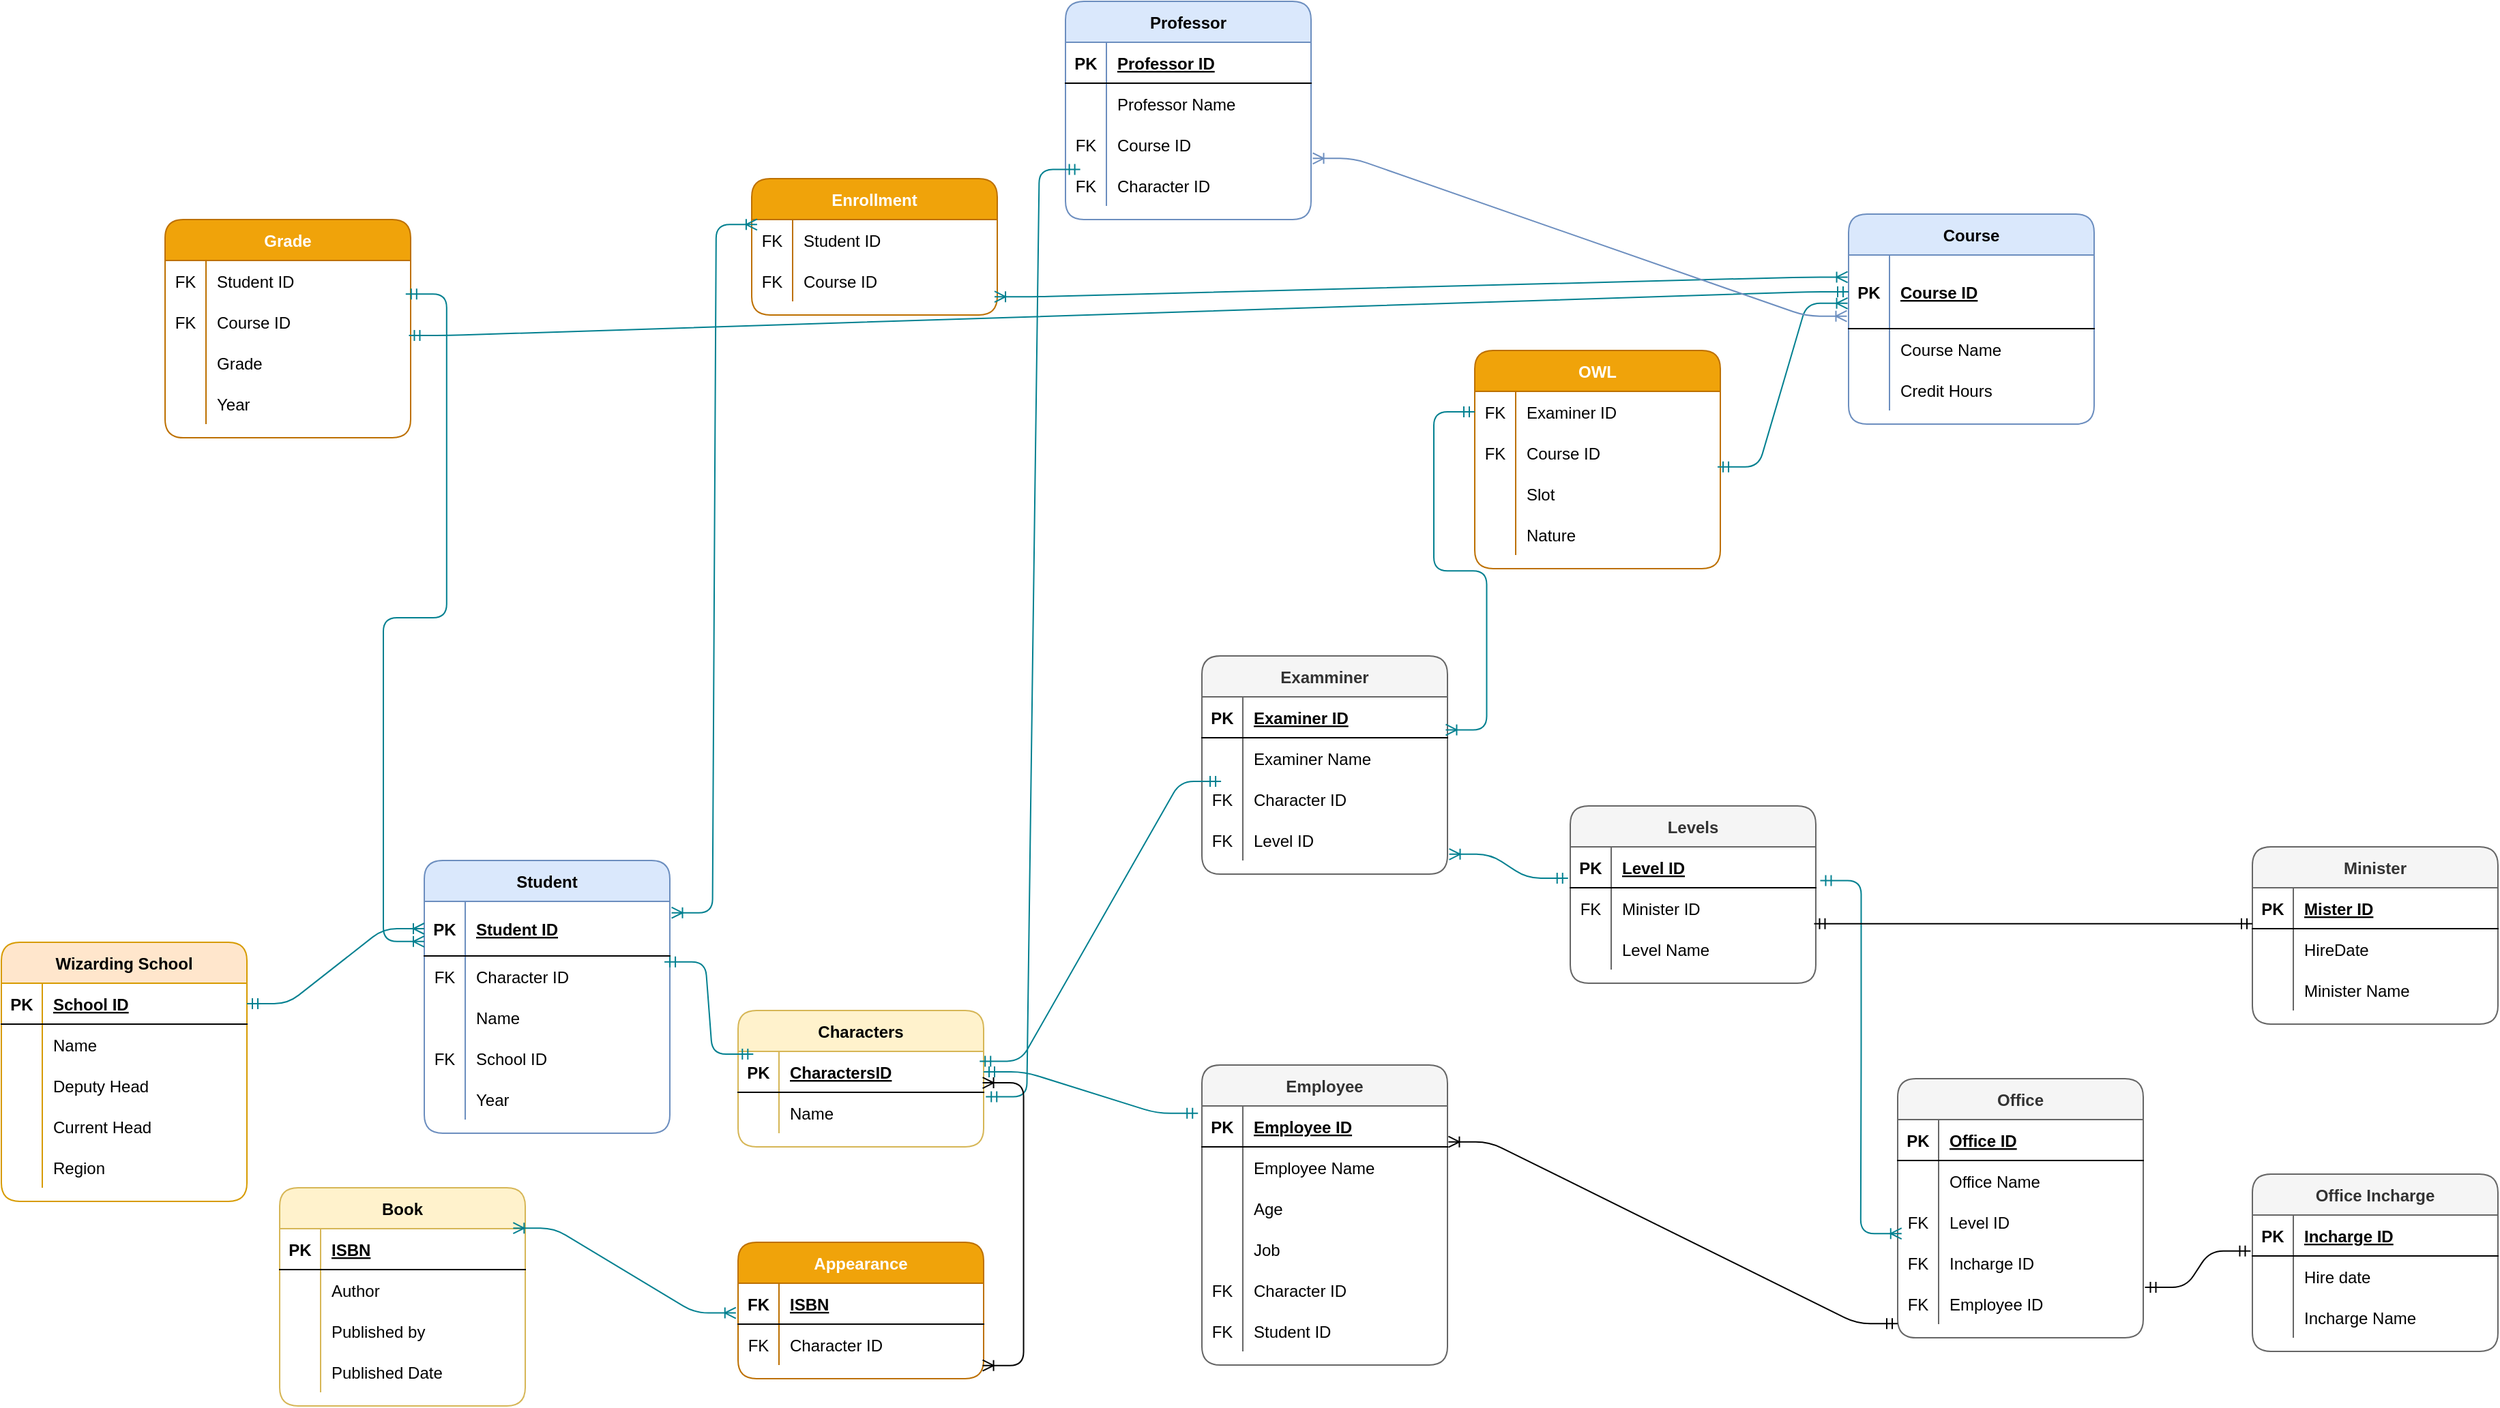 <mxfile version="14.3.0" type="github">
  <diagram id="troUd4ilfkSZWsJbCWqC" name="Page-1">
    <mxGraphModel dx="1826" dy="2060" grid="1" gridSize="10" guides="1" tooltips="1" connect="1" arrows="1" fold="1" page="1" pageScale="1" pageWidth="827" pageHeight="1169" background="none" math="0" shadow="0">
      <root>
        <mxCell id="0" />
        <mxCell id="1" parent="0" />
        <mxCell id="ob_97SbMXPfb_6fFZYyK-5" value="Wizarding School" style="shape=table;startSize=30;container=1;collapsible=1;childLayout=tableLayout;fixedRows=1;rowLines=0;fontStyle=1;align=center;resizeLast=1;fillColor=#ffe6cc;strokeColor=#d79b00;rounded=1;" parent="1" vertex="1">
          <mxGeometry x="120" y="-150" width="180" height="190" as="geometry" />
        </mxCell>
        <mxCell id="ob_97SbMXPfb_6fFZYyK-6" value="" style="shape=partialRectangle;collapsible=0;dropTarget=0;pointerEvents=0;fillColor=none;top=0;left=0;bottom=1;right=0;points=[[0,0.5],[1,0.5]];portConstraint=eastwest;rounded=1;" parent="ob_97SbMXPfb_6fFZYyK-5" vertex="1">
          <mxGeometry y="30" width="180" height="30" as="geometry" />
        </mxCell>
        <mxCell id="ob_97SbMXPfb_6fFZYyK-7" value="PK" style="shape=partialRectangle;connectable=0;fillColor=none;top=0;left=0;bottom=0;right=0;fontStyle=1;overflow=hidden;rounded=1;" parent="ob_97SbMXPfb_6fFZYyK-6" vertex="1">
          <mxGeometry width="30" height="30" as="geometry" />
        </mxCell>
        <mxCell id="ob_97SbMXPfb_6fFZYyK-8" value="School ID" style="shape=partialRectangle;connectable=0;fillColor=none;top=0;left=0;bottom=0;right=0;align=left;spacingLeft=6;fontStyle=5;overflow=hidden;rounded=1;" parent="ob_97SbMXPfb_6fFZYyK-6" vertex="1">
          <mxGeometry x="30" width="150" height="30" as="geometry" />
        </mxCell>
        <mxCell id="ob_97SbMXPfb_6fFZYyK-9" value="" style="shape=partialRectangle;collapsible=0;dropTarget=0;pointerEvents=0;fillColor=none;top=0;left=0;bottom=0;right=0;points=[[0,0.5],[1,0.5]];portConstraint=eastwest;rounded=1;" parent="ob_97SbMXPfb_6fFZYyK-5" vertex="1">
          <mxGeometry y="60" width="180" height="30" as="geometry" />
        </mxCell>
        <mxCell id="ob_97SbMXPfb_6fFZYyK-10" value="" style="shape=partialRectangle;connectable=0;fillColor=none;top=0;left=0;bottom=0;right=0;editable=1;overflow=hidden;rounded=1;" parent="ob_97SbMXPfb_6fFZYyK-9" vertex="1">
          <mxGeometry width="30" height="30" as="geometry" />
        </mxCell>
        <mxCell id="ob_97SbMXPfb_6fFZYyK-11" value="Name" style="shape=partialRectangle;connectable=0;fillColor=none;top=0;left=0;bottom=0;right=0;align=left;spacingLeft=6;overflow=hidden;rounded=1;" parent="ob_97SbMXPfb_6fFZYyK-9" vertex="1">
          <mxGeometry x="30" width="150" height="30" as="geometry" />
        </mxCell>
        <mxCell id="5d3oSk-wsn04Um7uAE1o-46" value="" style="shape=partialRectangle;collapsible=0;dropTarget=0;pointerEvents=0;fillColor=none;top=0;left=0;bottom=0;right=0;points=[[0,0.5],[1,0.5]];portConstraint=eastwest;rounded=1;" vertex="1" parent="ob_97SbMXPfb_6fFZYyK-5">
          <mxGeometry y="90" width="180" height="30" as="geometry" />
        </mxCell>
        <mxCell id="5d3oSk-wsn04Um7uAE1o-47" value="" style="shape=partialRectangle;connectable=0;fillColor=none;top=0;left=0;bottom=0;right=0;editable=1;overflow=hidden;" vertex="1" parent="5d3oSk-wsn04Um7uAE1o-46">
          <mxGeometry width="30" height="30" as="geometry" />
        </mxCell>
        <mxCell id="5d3oSk-wsn04Um7uAE1o-48" value="Deputy Head" style="shape=partialRectangle;connectable=0;fillColor=none;top=0;left=0;bottom=0;right=0;align=left;spacingLeft=6;overflow=hidden;" vertex="1" parent="5d3oSk-wsn04Um7uAE1o-46">
          <mxGeometry x="30" width="150" height="30" as="geometry" />
        </mxCell>
        <mxCell id="5d3oSk-wsn04Um7uAE1o-43" value="" style="shape=partialRectangle;collapsible=0;dropTarget=0;pointerEvents=0;fillColor=none;top=0;left=0;bottom=0;right=0;points=[[0,0.5],[1,0.5]];portConstraint=eastwest;rounded=1;" vertex="1" parent="ob_97SbMXPfb_6fFZYyK-5">
          <mxGeometry y="120" width="180" height="30" as="geometry" />
        </mxCell>
        <mxCell id="5d3oSk-wsn04Um7uAE1o-44" value="" style="shape=partialRectangle;connectable=0;fillColor=none;top=0;left=0;bottom=0;right=0;editable=1;overflow=hidden;" vertex="1" parent="5d3oSk-wsn04Um7uAE1o-43">
          <mxGeometry width="30" height="30" as="geometry" />
        </mxCell>
        <mxCell id="5d3oSk-wsn04Um7uAE1o-45" value="Current Head" style="shape=partialRectangle;connectable=0;fillColor=none;top=0;left=0;bottom=0;right=0;align=left;spacingLeft=6;overflow=hidden;" vertex="1" parent="5d3oSk-wsn04Um7uAE1o-43">
          <mxGeometry x="30" width="150" height="30" as="geometry" />
        </mxCell>
        <mxCell id="ob_97SbMXPfb_6fFZYyK-12" value="" style="shape=partialRectangle;collapsible=0;dropTarget=0;pointerEvents=0;fillColor=none;top=0;left=0;bottom=0;right=0;points=[[0,0.5],[1,0.5]];portConstraint=eastwest;rounded=1;" parent="ob_97SbMXPfb_6fFZYyK-5" vertex="1">
          <mxGeometry y="150" width="180" height="30" as="geometry" />
        </mxCell>
        <mxCell id="ob_97SbMXPfb_6fFZYyK-13" value="" style="shape=partialRectangle;connectable=0;fillColor=none;top=0;left=0;bottom=0;right=0;editable=1;overflow=hidden;rounded=1;" parent="ob_97SbMXPfb_6fFZYyK-12" vertex="1">
          <mxGeometry width="30" height="30" as="geometry" />
        </mxCell>
        <mxCell id="ob_97SbMXPfb_6fFZYyK-14" value="Region" style="shape=partialRectangle;connectable=0;fillColor=none;top=0;left=0;bottom=0;right=0;align=left;spacingLeft=6;overflow=hidden;rounded=1;" parent="ob_97SbMXPfb_6fFZYyK-12" vertex="1">
          <mxGeometry x="30" width="150" height="30" as="geometry" />
        </mxCell>
        <mxCell id="ob_97SbMXPfb_6fFZYyK-18" value="Book" style="shape=table;startSize=30;container=1;collapsible=1;childLayout=tableLayout;fixedRows=1;rowLines=0;fontStyle=1;align=center;resizeLast=1;fillColor=#fff2cc;strokeColor=#d6b656;rounded=1;" parent="1" vertex="1">
          <mxGeometry x="324" y="30" width="180" height="160" as="geometry" />
        </mxCell>
        <mxCell id="ob_97SbMXPfb_6fFZYyK-19" value="" style="shape=partialRectangle;collapsible=0;dropTarget=0;pointerEvents=0;fillColor=none;top=0;left=0;bottom=1;right=0;points=[[0,0.5],[1,0.5]];portConstraint=eastwest;rounded=1;" parent="ob_97SbMXPfb_6fFZYyK-18" vertex="1">
          <mxGeometry y="30" width="180" height="30" as="geometry" />
        </mxCell>
        <mxCell id="ob_97SbMXPfb_6fFZYyK-20" value="PK" style="shape=partialRectangle;connectable=0;fillColor=none;top=0;left=0;bottom=0;right=0;fontStyle=1;overflow=hidden;rounded=1;" parent="ob_97SbMXPfb_6fFZYyK-19" vertex="1">
          <mxGeometry width="30" height="30" as="geometry" />
        </mxCell>
        <mxCell id="ob_97SbMXPfb_6fFZYyK-21" value="ISBN" style="shape=partialRectangle;connectable=0;fillColor=none;top=0;left=0;bottom=0;right=0;align=left;spacingLeft=6;fontStyle=5;overflow=hidden;rounded=1;" parent="ob_97SbMXPfb_6fFZYyK-19" vertex="1">
          <mxGeometry x="30" width="150" height="30" as="geometry" />
        </mxCell>
        <mxCell id="ob_97SbMXPfb_6fFZYyK-22" value="" style="shape=partialRectangle;collapsible=0;dropTarget=0;pointerEvents=0;fillColor=none;top=0;left=0;bottom=0;right=0;points=[[0,0.5],[1,0.5]];portConstraint=eastwest;rounded=1;" parent="ob_97SbMXPfb_6fFZYyK-18" vertex="1">
          <mxGeometry y="60" width="180" height="30" as="geometry" />
        </mxCell>
        <mxCell id="ob_97SbMXPfb_6fFZYyK-23" value="" style="shape=partialRectangle;connectable=0;fillColor=none;top=0;left=0;bottom=0;right=0;editable=1;overflow=hidden;rounded=1;" parent="ob_97SbMXPfb_6fFZYyK-22" vertex="1">
          <mxGeometry width="30" height="30" as="geometry" />
        </mxCell>
        <mxCell id="ob_97SbMXPfb_6fFZYyK-24" value="Author" style="shape=partialRectangle;connectable=0;fillColor=none;top=0;left=0;bottom=0;right=0;align=left;spacingLeft=6;overflow=hidden;rounded=1;" parent="ob_97SbMXPfb_6fFZYyK-22" vertex="1">
          <mxGeometry x="30" width="150" height="30" as="geometry" />
        </mxCell>
        <mxCell id="ob_97SbMXPfb_6fFZYyK-25" value="" style="shape=partialRectangle;collapsible=0;dropTarget=0;pointerEvents=0;fillColor=none;top=0;left=0;bottom=0;right=0;points=[[0,0.5],[1,0.5]];portConstraint=eastwest;rounded=1;" parent="ob_97SbMXPfb_6fFZYyK-18" vertex="1">
          <mxGeometry y="90" width="180" height="30" as="geometry" />
        </mxCell>
        <mxCell id="ob_97SbMXPfb_6fFZYyK-26" value="" style="shape=partialRectangle;connectable=0;fillColor=none;top=0;left=0;bottom=0;right=0;editable=1;overflow=hidden;rounded=1;" parent="ob_97SbMXPfb_6fFZYyK-25" vertex="1">
          <mxGeometry width="30" height="30" as="geometry" />
        </mxCell>
        <mxCell id="ob_97SbMXPfb_6fFZYyK-27" value="Published by" style="shape=partialRectangle;connectable=0;fillColor=none;top=0;left=0;bottom=0;right=0;align=left;spacingLeft=6;overflow=hidden;rounded=1;" parent="ob_97SbMXPfb_6fFZYyK-25" vertex="1">
          <mxGeometry x="30" width="150" height="30" as="geometry" />
        </mxCell>
        <mxCell id="ob_97SbMXPfb_6fFZYyK-28" value="" style="shape=partialRectangle;collapsible=0;dropTarget=0;pointerEvents=0;fillColor=none;top=0;left=0;bottom=0;right=0;points=[[0,0.5],[1,0.5]];portConstraint=eastwest;rounded=1;" parent="ob_97SbMXPfb_6fFZYyK-18" vertex="1">
          <mxGeometry y="120" width="180" height="30" as="geometry" />
        </mxCell>
        <mxCell id="ob_97SbMXPfb_6fFZYyK-29" value="" style="shape=partialRectangle;connectable=0;fillColor=none;top=0;left=0;bottom=0;right=0;editable=1;overflow=hidden;rounded=1;" parent="ob_97SbMXPfb_6fFZYyK-28" vertex="1">
          <mxGeometry width="30" height="30" as="geometry" />
        </mxCell>
        <mxCell id="ob_97SbMXPfb_6fFZYyK-30" value="Published Date" style="shape=partialRectangle;connectable=0;fillColor=none;top=0;left=0;bottom=0;right=0;align=left;spacingLeft=6;overflow=hidden;rounded=1;" parent="ob_97SbMXPfb_6fFZYyK-28" vertex="1">
          <mxGeometry x="30" width="150" height="30" as="geometry" />
        </mxCell>
        <mxCell id="ob_97SbMXPfb_6fFZYyK-31" value="Appearance" style="shape=table;startSize=30;container=1;collapsible=1;childLayout=tableLayout;fixedRows=1;rowLines=0;fontStyle=1;align=center;resizeLast=1;fillColor=#f0a30a;strokeColor=#BD7000;fontColor=#ffffff;rounded=1;" parent="1" vertex="1">
          <mxGeometry x="660" y="70" width="180" height="100" as="geometry" />
        </mxCell>
        <mxCell id="ob_97SbMXPfb_6fFZYyK-32" value="" style="shape=partialRectangle;collapsible=0;dropTarget=0;pointerEvents=0;fillColor=none;top=0;left=0;bottom=1;right=0;points=[[0,0.5],[1,0.5]];portConstraint=eastwest;rounded=1;" parent="ob_97SbMXPfb_6fFZYyK-31" vertex="1">
          <mxGeometry y="30" width="180" height="30" as="geometry" />
        </mxCell>
        <mxCell id="ob_97SbMXPfb_6fFZYyK-33" value="FK" style="shape=partialRectangle;connectable=0;fillColor=none;top=0;left=0;bottom=0;right=0;fontStyle=1;overflow=hidden;rounded=1;" parent="ob_97SbMXPfb_6fFZYyK-32" vertex="1">
          <mxGeometry width="30" height="30" as="geometry" />
        </mxCell>
        <mxCell id="ob_97SbMXPfb_6fFZYyK-34" value="ISBN" style="shape=partialRectangle;connectable=0;fillColor=none;top=0;left=0;bottom=0;right=0;align=left;spacingLeft=6;fontStyle=5;overflow=hidden;rounded=1;" parent="ob_97SbMXPfb_6fFZYyK-32" vertex="1">
          <mxGeometry x="30" width="150" height="30" as="geometry" />
        </mxCell>
        <mxCell id="ob_97SbMXPfb_6fFZYyK-35" value="" style="shape=partialRectangle;collapsible=0;dropTarget=0;pointerEvents=0;fillColor=none;top=0;left=0;bottom=0;right=0;points=[[0,0.5],[1,0.5]];portConstraint=eastwest;rounded=1;" parent="ob_97SbMXPfb_6fFZYyK-31" vertex="1">
          <mxGeometry y="60" width="180" height="30" as="geometry" />
        </mxCell>
        <mxCell id="ob_97SbMXPfb_6fFZYyK-36" value="FK" style="shape=partialRectangle;connectable=0;fillColor=none;top=0;left=0;bottom=0;right=0;editable=1;overflow=hidden;rounded=1;" parent="ob_97SbMXPfb_6fFZYyK-35" vertex="1">
          <mxGeometry width="30" height="30" as="geometry" />
        </mxCell>
        <mxCell id="ob_97SbMXPfb_6fFZYyK-37" value="Character ID" style="shape=partialRectangle;connectable=0;fillColor=none;top=0;left=0;bottom=0;right=0;align=left;spacingLeft=6;overflow=hidden;rounded=1;" parent="ob_97SbMXPfb_6fFZYyK-35" vertex="1">
          <mxGeometry x="30" width="150" height="30" as="geometry" />
        </mxCell>
        <mxCell id="ob_97SbMXPfb_6fFZYyK-44" value="Characters" style="shape=table;startSize=30;container=1;collapsible=1;childLayout=tableLayout;fixedRows=1;rowLines=0;fontStyle=1;align=center;resizeLast=1;fillColor=#fff2cc;strokeColor=#d6b656;rounded=1;" parent="1" vertex="1">
          <mxGeometry x="660" y="-100" width="180" height="100" as="geometry" />
        </mxCell>
        <mxCell id="ob_97SbMXPfb_6fFZYyK-45" value="" style="shape=partialRectangle;collapsible=0;dropTarget=0;pointerEvents=0;fillColor=none;top=0;left=0;bottom=1;right=0;points=[[0,0.5],[1,0.5]];portConstraint=eastwest;rounded=1;" parent="ob_97SbMXPfb_6fFZYyK-44" vertex="1">
          <mxGeometry y="30" width="180" height="30" as="geometry" />
        </mxCell>
        <mxCell id="ob_97SbMXPfb_6fFZYyK-46" value="PK" style="shape=partialRectangle;connectable=0;fillColor=none;top=0;left=0;bottom=0;right=0;fontStyle=1;overflow=hidden;rounded=1;" parent="ob_97SbMXPfb_6fFZYyK-45" vertex="1">
          <mxGeometry width="30" height="30" as="geometry" />
        </mxCell>
        <mxCell id="ob_97SbMXPfb_6fFZYyK-47" value="CharactersID" style="shape=partialRectangle;connectable=0;fillColor=none;top=0;left=0;bottom=0;right=0;align=left;spacingLeft=6;fontStyle=5;overflow=hidden;rounded=1;" parent="ob_97SbMXPfb_6fFZYyK-45" vertex="1">
          <mxGeometry x="30" width="150" height="30" as="geometry" />
        </mxCell>
        <mxCell id="ob_97SbMXPfb_6fFZYyK-48" value="" style="shape=partialRectangle;collapsible=0;dropTarget=0;pointerEvents=0;fillColor=none;top=0;left=0;bottom=0;right=0;points=[[0,0.5],[1,0.5]];portConstraint=eastwest;rounded=1;" parent="ob_97SbMXPfb_6fFZYyK-44" vertex="1">
          <mxGeometry y="60" width="180" height="30" as="geometry" />
        </mxCell>
        <mxCell id="ob_97SbMXPfb_6fFZYyK-49" value="" style="shape=partialRectangle;connectable=0;fillColor=none;top=0;left=0;bottom=0;right=0;editable=1;overflow=hidden;rounded=1;" parent="ob_97SbMXPfb_6fFZYyK-48" vertex="1">
          <mxGeometry width="30" height="30" as="geometry" />
        </mxCell>
        <mxCell id="ob_97SbMXPfb_6fFZYyK-50" value="Name" style="shape=partialRectangle;connectable=0;fillColor=none;top=0;left=0;bottom=0;right=0;align=left;spacingLeft=6;overflow=hidden;rounded=1;" parent="ob_97SbMXPfb_6fFZYyK-48" vertex="1">
          <mxGeometry x="30" width="150" height="30" as="geometry" />
        </mxCell>
        <mxCell id="ob_97SbMXPfb_6fFZYyK-57" value="Student" style="shape=table;startSize=30;container=1;collapsible=1;childLayout=tableLayout;fixedRows=1;rowLines=0;fontStyle=1;align=center;resizeLast=1;fillColor=#dae8fc;strokeColor=#6c8ebf;rounded=1;" parent="1" vertex="1">
          <mxGeometry x="430" y="-210" width="180" height="200" as="geometry" />
        </mxCell>
        <mxCell id="ob_97SbMXPfb_6fFZYyK-58" value="" style="shape=partialRectangle;collapsible=0;dropTarget=0;pointerEvents=0;fillColor=none;top=0;left=0;bottom=1;right=0;points=[[0,0.5],[1,0.5]];portConstraint=eastwest;rounded=1;" parent="ob_97SbMXPfb_6fFZYyK-57" vertex="1">
          <mxGeometry y="30" width="180" height="40" as="geometry" />
        </mxCell>
        <mxCell id="ob_97SbMXPfb_6fFZYyK-59" value="PK" style="shape=partialRectangle;connectable=0;fillColor=none;top=0;left=0;bottom=0;right=0;fontStyle=1;overflow=hidden;rounded=1;" parent="ob_97SbMXPfb_6fFZYyK-58" vertex="1">
          <mxGeometry width="30" height="40" as="geometry" />
        </mxCell>
        <mxCell id="ob_97SbMXPfb_6fFZYyK-60" value="Student ID" style="shape=partialRectangle;connectable=0;fillColor=none;top=0;left=0;bottom=0;right=0;align=left;spacingLeft=6;fontStyle=5;overflow=hidden;rounded=1;" parent="ob_97SbMXPfb_6fFZYyK-58" vertex="1">
          <mxGeometry x="30" width="150" height="40" as="geometry" />
        </mxCell>
        <mxCell id="ob_97SbMXPfb_6fFZYyK-118" value="" style="shape=partialRectangle;collapsible=0;dropTarget=0;pointerEvents=0;fillColor=none;top=0;left=0;bottom=0;right=0;points=[[0,0.5],[1,0.5]];portConstraint=eastwest;rounded=1;" parent="ob_97SbMXPfb_6fFZYyK-57" vertex="1">
          <mxGeometry y="70" width="180" height="30" as="geometry" />
        </mxCell>
        <mxCell id="ob_97SbMXPfb_6fFZYyK-119" value="FK" style="shape=partialRectangle;connectable=0;fillColor=none;top=0;left=0;bottom=0;right=0;editable=1;overflow=hidden;rounded=1;" parent="ob_97SbMXPfb_6fFZYyK-118" vertex="1">
          <mxGeometry width="30" height="30" as="geometry" />
        </mxCell>
        <mxCell id="ob_97SbMXPfb_6fFZYyK-120" value="Character ID" style="shape=partialRectangle;connectable=0;fillColor=none;top=0;left=0;bottom=0;right=0;align=left;spacingLeft=6;overflow=hidden;rounded=1;" parent="ob_97SbMXPfb_6fFZYyK-118" vertex="1">
          <mxGeometry x="30" width="150" height="30" as="geometry" />
        </mxCell>
        <mxCell id="ob_97SbMXPfb_6fFZYyK-61" value="" style="shape=partialRectangle;collapsible=0;dropTarget=0;pointerEvents=0;fillColor=none;top=0;left=0;bottom=0;right=0;points=[[0,0.5],[1,0.5]];portConstraint=eastwest;rounded=1;" parent="ob_97SbMXPfb_6fFZYyK-57" vertex="1">
          <mxGeometry y="100" width="180" height="30" as="geometry" />
        </mxCell>
        <mxCell id="ob_97SbMXPfb_6fFZYyK-62" value="" style="shape=partialRectangle;connectable=0;fillColor=none;top=0;left=0;bottom=0;right=0;editable=1;overflow=hidden;rounded=1;" parent="ob_97SbMXPfb_6fFZYyK-61" vertex="1">
          <mxGeometry width="30" height="30" as="geometry" />
        </mxCell>
        <mxCell id="ob_97SbMXPfb_6fFZYyK-63" value="Name" style="shape=partialRectangle;connectable=0;fillColor=none;top=0;left=0;bottom=0;right=0;align=left;spacingLeft=6;overflow=hidden;rounded=1;" parent="ob_97SbMXPfb_6fFZYyK-61" vertex="1">
          <mxGeometry x="30" width="150" height="30" as="geometry" />
        </mxCell>
        <mxCell id="IhlZ9XWbwey3wgOkCbIA-1" value="" style="shape=partialRectangle;collapsible=0;dropTarget=0;pointerEvents=0;fillColor=none;top=0;left=0;bottom=0;right=0;points=[[0,0.5],[1,0.5]];portConstraint=eastwest;rounded=1;" parent="ob_97SbMXPfb_6fFZYyK-57" vertex="1">
          <mxGeometry y="130" width="180" height="30" as="geometry" />
        </mxCell>
        <mxCell id="IhlZ9XWbwey3wgOkCbIA-2" value="FK" style="shape=partialRectangle;connectable=0;fillColor=none;top=0;left=0;bottom=0;right=0;fontStyle=0;overflow=hidden;rounded=1;" parent="IhlZ9XWbwey3wgOkCbIA-1" vertex="1">
          <mxGeometry width="30" height="30" as="geometry" />
        </mxCell>
        <mxCell id="IhlZ9XWbwey3wgOkCbIA-3" value="School ID" style="shape=partialRectangle;connectable=0;fillColor=none;top=0;left=0;bottom=0;right=0;align=left;spacingLeft=6;fontStyle=0;overflow=hidden;rounded=1;" parent="IhlZ9XWbwey3wgOkCbIA-1" vertex="1">
          <mxGeometry x="30" width="150" height="30" as="geometry" />
        </mxCell>
        <mxCell id="ob_97SbMXPfb_6fFZYyK-67" value="" style="shape=partialRectangle;collapsible=0;dropTarget=0;pointerEvents=0;fillColor=none;top=0;left=0;bottom=0;right=0;points=[[0,0.5],[1,0.5]];portConstraint=eastwest;rounded=1;" parent="ob_97SbMXPfb_6fFZYyK-57" vertex="1">
          <mxGeometry y="160" width="180" height="30" as="geometry" />
        </mxCell>
        <mxCell id="ob_97SbMXPfb_6fFZYyK-68" value="" style="shape=partialRectangle;connectable=0;fillColor=none;top=0;left=0;bottom=0;right=0;editable=1;overflow=hidden;rounded=1;" parent="ob_97SbMXPfb_6fFZYyK-67" vertex="1">
          <mxGeometry width="30" height="30" as="geometry" />
        </mxCell>
        <mxCell id="ob_97SbMXPfb_6fFZYyK-69" value="Year" style="shape=partialRectangle;connectable=0;fillColor=none;top=0;left=0;bottom=0;right=0;align=left;spacingLeft=6;overflow=hidden;rounded=1;" parent="ob_97SbMXPfb_6fFZYyK-67" vertex="1">
          <mxGeometry x="30" width="150" height="30" as="geometry" />
        </mxCell>
        <mxCell id="ob_97SbMXPfb_6fFZYyK-70" value="Course" style="shape=table;startSize=30;container=1;collapsible=1;childLayout=tableLayout;fixedRows=1;rowLines=0;fontStyle=1;align=center;resizeLast=1;fillColor=#dae8fc;strokeColor=#6c8ebf;rounded=1;" parent="1" vertex="1">
          <mxGeometry x="1474" y="-684" width="180" height="154" as="geometry" />
        </mxCell>
        <mxCell id="ob_97SbMXPfb_6fFZYyK-71" value="" style="shape=partialRectangle;collapsible=0;dropTarget=0;pointerEvents=0;fillColor=none;top=0;left=0;bottom=1;right=0;points=[[0,0.5],[1,0.5]];portConstraint=eastwest;rounded=1;" parent="ob_97SbMXPfb_6fFZYyK-70" vertex="1">
          <mxGeometry y="30" width="180" height="54" as="geometry" />
        </mxCell>
        <mxCell id="ob_97SbMXPfb_6fFZYyK-72" value="PK" style="shape=partialRectangle;connectable=0;fillColor=none;top=0;left=0;bottom=0;right=0;fontStyle=1;overflow=hidden;rounded=1;" parent="ob_97SbMXPfb_6fFZYyK-71" vertex="1">
          <mxGeometry width="30" height="54" as="geometry" />
        </mxCell>
        <mxCell id="ob_97SbMXPfb_6fFZYyK-73" value="Course ID" style="shape=partialRectangle;connectable=0;fillColor=none;top=0;left=0;bottom=0;right=0;align=left;spacingLeft=6;fontStyle=5;overflow=hidden;rounded=1;" parent="ob_97SbMXPfb_6fFZYyK-71" vertex="1">
          <mxGeometry x="30" width="150" height="54" as="geometry" />
        </mxCell>
        <mxCell id="ob_97SbMXPfb_6fFZYyK-74" value="" style="shape=partialRectangle;collapsible=0;dropTarget=0;pointerEvents=0;fillColor=none;top=0;left=0;bottom=0;right=0;points=[[0,0.5],[1,0.5]];portConstraint=eastwest;rounded=1;" parent="ob_97SbMXPfb_6fFZYyK-70" vertex="1">
          <mxGeometry y="84" width="180" height="30" as="geometry" />
        </mxCell>
        <mxCell id="ob_97SbMXPfb_6fFZYyK-75" value="" style="shape=partialRectangle;connectable=0;fillColor=none;top=0;left=0;bottom=0;right=0;editable=1;overflow=hidden;rounded=1;" parent="ob_97SbMXPfb_6fFZYyK-74" vertex="1">
          <mxGeometry width="30" height="30" as="geometry" />
        </mxCell>
        <mxCell id="ob_97SbMXPfb_6fFZYyK-76" value="Course Name" style="shape=partialRectangle;connectable=0;fillColor=none;top=0;left=0;bottom=0;right=0;align=left;spacingLeft=6;overflow=hidden;rounded=1;" parent="ob_97SbMXPfb_6fFZYyK-74" vertex="1">
          <mxGeometry x="30" width="150" height="30" as="geometry" />
        </mxCell>
        <mxCell id="5d3oSk-wsn04Um7uAE1o-49" value="" style="shape=partialRectangle;collapsible=0;dropTarget=0;pointerEvents=0;fillColor=none;top=0;left=0;bottom=0;right=0;points=[[0,0.5],[1,0.5]];portConstraint=eastwest;rounded=1;" vertex="1" parent="ob_97SbMXPfb_6fFZYyK-70">
          <mxGeometry y="114" width="180" height="30" as="geometry" />
        </mxCell>
        <mxCell id="5d3oSk-wsn04Um7uAE1o-50" value="" style="shape=partialRectangle;connectable=0;fillColor=none;top=0;left=0;bottom=0;right=0;editable=1;overflow=hidden;" vertex="1" parent="5d3oSk-wsn04Um7uAE1o-49">
          <mxGeometry width="30" height="30" as="geometry" />
        </mxCell>
        <mxCell id="5d3oSk-wsn04Um7uAE1o-51" value="Credit Hours" style="shape=partialRectangle;connectable=0;fillColor=none;top=0;left=0;bottom=0;right=0;align=left;spacingLeft=6;overflow=hidden;" vertex="1" parent="5d3oSk-wsn04Um7uAE1o-49">
          <mxGeometry x="30" width="150" height="30" as="geometry" />
        </mxCell>
        <mxCell id="ob_97SbMXPfb_6fFZYyK-96" value="Professor" style="shape=table;startSize=30;container=1;collapsible=1;childLayout=tableLayout;fixedRows=1;rowLines=0;fontStyle=1;align=center;resizeLast=1;fillColor=#dae8fc;strokeColor=#6c8ebf;rounded=1;" parent="1" vertex="1">
          <mxGeometry x="900" y="-840" width="180" height="160" as="geometry" />
        </mxCell>
        <mxCell id="ob_97SbMXPfb_6fFZYyK-97" value="" style="shape=partialRectangle;collapsible=0;dropTarget=0;pointerEvents=0;fillColor=none;top=0;left=0;bottom=1;right=0;points=[[0,0.5],[1,0.5]];portConstraint=eastwest;rounded=1;" parent="ob_97SbMXPfb_6fFZYyK-96" vertex="1">
          <mxGeometry y="30" width="180" height="30" as="geometry" />
        </mxCell>
        <mxCell id="ob_97SbMXPfb_6fFZYyK-98" value="PK" style="shape=partialRectangle;connectable=0;fillColor=none;top=0;left=0;bottom=0;right=0;fontStyle=1;overflow=hidden;rounded=1;" parent="ob_97SbMXPfb_6fFZYyK-97" vertex="1">
          <mxGeometry width="30" height="30" as="geometry" />
        </mxCell>
        <mxCell id="ob_97SbMXPfb_6fFZYyK-99" value="Professor ID" style="shape=partialRectangle;connectable=0;fillColor=none;top=0;left=0;bottom=0;right=0;align=left;spacingLeft=6;fontStyle=5;overflow=hidden;rounded=1;" parent="ob_97SbMXPfb_6fFZYyK-97" vertex="1">
          <mxGeometry x="30" width="150" height="30" as="geometry" />
        </mxCell>
        <mxCell id="ob_97SbMXPfb_6fFZYyK-100" value="" style="shape=partialRectangle;collapsible=0;dropTarget=0;pointerEvents=0;fillColor=none;top=0;left=0;bottom=0;right=0;points=[[0,0.5],[1,0.5]];portConstraint=eastwest;rounded=1;" parent="ob_97SbMXPfb_6fFZYyK-96" vertex="1">
          <mxGeometry y="60" width="180" height="30" as="geometry" />
        </mxCell>
        <mxCell id="ob_97SbMXPfb_6fFZYyK-101" value="" style="shape=partialRectangle;connectable=0;fillColor=none;top=0;left=0;bottom=0;right=0;editable=1;overflow=hidden;rounded=1;" parent="ob_97SbMXPfb_6fFZYyK-100" vertex="1">
          <mxGeometry width="30" height="30" as="geometry" />
        </mxCell>
        <mxCell id="ob_97SbMXPfb_6fFZYyK-102" value="Professor Name" style="shape=partialRectangle;connectable=0;fillColor=none;top=0;left=0;bottom=0;right=0;align=left;spacingLeft=6;overflow=hidden;rounded=1;" parent="ob_97SbMXPfb_6fFZYyK-100" vertex="1">
          <mxGeometry x="30" width="150" height="30" as="geometry" />
        </mxCell>
        <mxCell id="PE_-QwPCLmoHqQB92Fj--51" value="" style="shape=partialRectangle;collapsible=0;dropTarget=0;pointerEvents=0;fillColor=none;top=0;left=0;bottom=0;right=0;points=[[0,0.5],[1,0.5]];portConstraint=eastwest;strokeColor=#028090;fontColor=#E4FDE1;rounded=1;" parent="ob_97SbMXPfb_6fFZYyK-96" vertex="1">
          <mxGeometry y="90" width="180" height="30" as="geometry" />
        </mxCell>
        <mxCell id="PE_-QwPCLmoHqQB92Fj--52" value="FK" style="shape=partialRectangle;connectable=0;fillColor=none;top=0;left=0;bottom=0;right=0;fontStyle=0;overflow=hidden;rounded=1;" parent="PE_-QwPCLmoHqQB92Fj--51" vertex="1">
          <mxGeometry width="30" height="30" as="geometry" />
        </mxCell>
        <mxCell id="PE_-QwPCLmoHqQB92Fj--53" value="Course ID" style="shape=partialRectangle;connectable=0;fillColor=none;top=0;left=0;bottom=0;right=0;align=left;spacingLeft=6;fontStyle=0;overflow=hidden;rounded=1;" parent="PE_-QwPCLmoHqQB92Fj--51" vertex="1">
          <mxGeometry x="30" width="150" height="30" as="geometry" />
        </mxCell>
        <mxCell id="ob_97SbMXPfb_6fFZYyK-106" value="" style="shape=partialRectangle;collapsible=0;dropTarget=0;pointerEvents=0;fillColor=none;top=0;left=0;bottom=0;right=0;points=[[0,0.5],[1,0.5]];portConstraint=eastwest;rounded=1;" parent="ob_97SbMXPfb_6fFZYyK-96" vertex="1">
          <mxGeometry y="120" width="180" height="30" as="geometry" />
        </mxCell>
        <mxCell id="ob_97SbMXPfb_6fFZYyK-107" value="FK" style="shape=partialRectangle;connectable=0;fillColor=none;top=0;left=0;bottom=0;right=0;editable=1;overflow=hidden;rounded=1;" parent="ob_97SbMXPfb_6fFZYyK-106" vertex="1">
          <mxGeometry width="30" height="30" as="geometry" />
        </mxCell>
        <mxCell id="ob_97SbMXPfb_6fFZYyK-108" value="Character ID" style="shape=partialRectangle;connectable=0;fillColor=none;top=0;left=0;bottom=0;right=0;align=left;spacingLeft=6;overflow=hidden;rounded=1;" parent="ob_97SbMXPfb_6fFZYyK-106" vertex="1">
          <mxGeometry x="30" width="150" height="30" as="geometry" />
        </mxCell>
        <mxCell id="ob_97SbMXPfb_6fFZYyK-121" value="Grade" style="shape=table;startSize=30;container=1;collapsible=1;childLayout=tableLayout;fixedRows=1;rowLines=0;fontStyle=1;align=center;resizeLast=1;fillColor=#f0a30a;strokeColor=#BD7000;fontColor=#ffffff;rounded=1;" parent="1" vertex="1">
          <mxGeometry x="240" y="-680" width="180" height="160" as="geometry" />
        </mxCell>
        <mxCell id="ob_97SbMXPfb_6fFZYyK-137" value="" style="shape=partialRectangle;collapsible=0;dropTarget=0;pointerEvents=0;fillColor=none;top=0;left=0;bottom=0;right=0;points=[[0,0.5],[1,0.5]];portConstraint=eastwest;rounded=1;" parent="ob_97SbMXPfb_6fFZYyK-121" vertex="1">
          <mxGeometry y="30" width="180" height="30" as="geometry" />
        </mxCell>
        <mxCell id="ob_97SbMXPfb_6fFZYyK-138" value="FK" style="shape=partialRectangle;connectable=0;fillColor=none;top=0;left=0;bottom=0;right=0;fontStyle=0;overflow=hidden;rounded=1;" parent="ob_97SbMXPfb_6fFZYyK-137" vertex="1">
          <mxGeometry width="30" height="30" as="geometry" />
        </mxCell>
        <mxCell id="ob_97SbMXPfb_6fFZYyK-139" value="Student ID" style="shape=partialRectangle;connectable=0;fillColor=none;top=0;left=0;bottom=0;right=0;align=left;spacingLeft=6;fontStyle=0;overflow=hidden;rounded=1;" parent="ob_97SbMXPfb_6fFZYyK-137" vertex="1">
          <mxGeometry x="30" width="150" height="30" as="geometry" />
        </mxCell>
        <mxCell id="ob_97SbMXPfb_6fFZYyK-134" value="" style="shape=partialRectangle;collapsible=0;dropTarget=0;pointerEvents=0;fillColor=none;top=0;left=0;bottom=0;right=0;points=[[0,0.5],[1,0.5]];portConstraint=eastwest;rounded=1;" parent="ob_97SbMXPfb_6fFZYyK-121" vertex="1">
          <mxGeometry y="60" width="180" height="30" as="geometry" />
        </mxCell>
        <mxCell id="ob_97SbMXPfb_6fFZYyK-135" value="FK" style="shape=partialRectangle;connectable=0;fillColor=none;top=0;left=0;bottom=0;right=0;fontStyle=0;overflow=hidden;rounded=1;" parent="ob_97SbMXPfb_6fFZYyK-134" vertex="1">
          <mxGeometry width="30" height="30" as="geometry" />
        </mxCell>
        <mxCell id="ob_97SbMXPfb_6fFZYyK-136" value="Course ID" style="shape=partialRectangle;connectable=0;fillColor=none;top=0;left=0;bottom=0;right=0;align=left;spacingLeft=6;fontStyle=0;overflow=hidden;rounded=1;" parent="ob_97SbMXPfb_6fFZYyK-134" vertex="1">
          <mxGeometry x="30" width="150" height="30" as="geometry" />
        </mxCell>
        <mxCell id="ob_97SbMXPfb_6fFZYyK-128" value="" style="shape=partialRectangle;collapsible=0;dropTarget=0;pointerEvents=0;fillColor=none;top=0;left=0;bottom=0;right=0;points=[[0,0.5],[1,0.5]];portConstraint=eastwest;rounded=1;" parent="ob_97SbMXPfb_6fFZYyK-121" vertex="1">
          <mxGeometry y="90" width="180" height="30" as="geometry" />
        </mxCell>
        <mxCell id="ob_97SbMXPfb_6fFZYyK-129" value="" style="shape=partialRectangle;connectable=0;fillColor=none;top=0;left=0;bottom=0;right=0;editable=1;overflow=hidden;rounded=1;" parent="ob_97SbMXPfb_6fFZYyK-128" vertex="1">
          <mxGeometry width="30" height="30" as="geometry" />
        </mxCell>
        <mxCell id="ob_97SbMXPfb_6fFZYyK-130" value="Grade" style="shape=partialRectangle;connectable=0;fillColor=none;top=0;left=0;bottom=0;right=0;align=left;spacingLeft=6;overflow=hidden;rounded=1;" parent="ob_97SbMXPfb_6fFZYyK-128" vertex="1">
          <mxGeometry x="30" width="150" height="30" as="geometry" />
        </mxCell>
        <mxCell id="PE_-QwPCLmoHqQB92Fj--42" value="" style="shape=partialRectangle;collapsible=0;dropTarget=0;pointerEvents=0;fillColor=none;top=0;left=0;bottom=0;right=0;points=[[0,0.5],[1,0.5]];portConstraint=eastwest;rounded=1;" parent="ob_97SbMXPfb_6fFZYyK-121" vertex="1">
          <mxGeometry y="120" width="180" height="30" as="geometry" />
        </mxCell>
        <mxCell id="PE_-QwPCLmoHqQB92Fj--43" value="" style="shape=partialRectangle;connectable=0;fillColor=none;top=0;left=0;bottom=0;right=0;editable=1;overflow=hidden;rounded=1;" parent="PE_-QwPCLmoHqQB92Fj--42" vertex="1">
          <mxGeometry width="30" height="30" as="geometry" />
        </mxCell>
        <mxCell id="PE_-QwPCLmoHqQB92Fj--44" value="Year" style="shape=partialRectangle;connectable=0;fillColor=none;top=0;left=0;bottom=0;right=0;align=left;spacingLeft=6;overflow=hidden;rounded=1;" parent="PE_-QwPCLmoHqQB92Fj--42" vertex="1">
          <mxGeometry x="30" width="150" height="30" as="geometry" />
        </mxCell>
        <mxCell id="ob_97SbMXPfb_6fFZYyK-140" value="Levels" style="shape=table;startSize=30;container=1;collapsible=1;childLayout=tableLayout;fixedRows=1;rowLines=0;fontStyle=1;align=center;resizeLast=1;fillColor=#f5f5f5;strokeColor=#666666;fontColor=#333333;rounded=1;" parent="1" vertex="1">
          <mxGeometry x="1270" y="-250" width="180" height="130" as="geometry" />
        </mxCell>
        <mxCell id="ob_97SbMXPfb_6fFZYyK-141" value="" style="shape=partialRectangle;collapsible=0;dropTarget=0;pointerEvents=0;fillColor=none;top=0;left=0;bottom=1;right=0;points=[[0,0.5],[1,0.5]];portConstraint=eastwest;rounded=1;" parent="ob_97SbMXPfb_6fFZYyK-140" vertex="1">
          <mxGeometry y="30" width="180" height="30" as="geometry" />
        </mxCell>
        <mxCell id="ob_97SbMXPfb_6fFZYyK-142" value="PK" style="shape=partialRectangle;connectable=0;fillColor=none;top=0;left=0;bottom=0;right=0;fontStyle=1;overflow=hidden;rounded=1;" parent="ob_97SbMXPfb_6fFZYyK-141" vertex="1">
          <mxGeometry width="30" height="30" as="geometry" />
        </mxCell>
        <mxCell id="ob_97SbMXPfb_6fFZYyK-143" value="Level ID" style="shape=partialRectangle;connectable=0;fillColor=none;top=0;left=0;bottom=0;right=0;align=left;spacingLeft=6;fontStyle=5;overflow=hidden;rounded=1;" parent="ob_97SbMXPfb_6fFZYyK-141" vertex="1">
          <mxGeometry x="30" width="150" height="30" as="geometry" />
        </mxCell>
        <mxCell id="PE_-QwPCLmoHqQB92Fj--39" value="" style="shape=partialRectangle;collapsible=0;dropTarget=0;pointerEvents=0;fillColor=none;top=0;left=0;bottom=0;right=0;points=[[0,0.5],[1,0.5]];portConstraint=eastwest;rounded=1;" parent="ob_97SbMXPfb_6fFZYyK-140" vertex="1">
          <mxGeometry y="60" width="180" height="30" as="geometry" />
        </mxCell>
        <mxCell id="PE_-QwPCLmoHqQB92Fj--40" value="FK" style="shape=partialRectangle;connectable=0;fillColor=none;top=0;left=0;bottom=0;right=0;fontStyle=0;overflow=hidden;rounded=1;" parent="PE_-QwPCLmoHqQB92Fj--39" vertex="1">
          <mxGeometry width="30" height="30" as="geometry" />
        </mxCell>
        <mxCell id="PE_-QwPCLmoHqQB92Fj--41" value="Minister ID" style="shape=partialRectangle;connectable=0;fillColor=none;top=0;left=0;bottom=0;right=0;align=left;spacingLeft=6;fontStyle=0;overflow=hidden;rounded=1;" parent="PE_-QwPCLmoHqQB92Fj--39" vertex="1">
          <mxGeometry x="30" width="150" height="30" as="geometry" />
        </mxCell>
        <mxCell id="ob_97SbMXPfb_6fFZYyK-144" value="" style="shape=partialRectangle;collapsible=0;dropTarget=0;pointerEvents=0;fillColor=none;top=0;left=0;bottom=0;right=0;points=[[0,0.5],[1,0.5]];portConstraint=eastwest;rounded=1;" parent="ob_97SbMXPfb_6fFZYyK-140" vertex="1">
          <mxGeometry y="90" width="180" height="30" as="geometry" />
        </mxCell>
        <mxCell id="ob_97SbMXPfb_6fFZYyK-145" value="" style="shape=partialRectangle;connectable=0;fillColor=none;top=0;left=0;bottom=0;right=0;editable=1;overflow=hidden;rounded=1;" parent="ob_97SbMXPfb_6fFZYyK-144" vertex="1">
          <mxGeometry width="30" height="30" as="geometry" />
        </mxCell>
        <mxCell id="ob_97SbMXPfb_6fFZYyK-146" value="Level Name" style="shape=partialRectangle;connectable=0;fillColor=none;top=0;left=0;bottom=0;right=0;align=left;spacingLeft=6;overflow=hidden;rounded=1;" parent="ob_97SbMXPfb_6fFZYyK-144" vertex="1">
          <mxGeometry x="30" width="150" height="30" as="geometry" />
        </mxCell>
        <mxCell id="ob_97SbMXPfb_6fFZYyK-153" value="Employee" style="shape=table;startSize=30;container=1;collapsible=1;childLayout=tableLayout;fixedRows=1;rowLines=0;fontStyle=1;align=center;resizeLast=1;fillColor=#f5f5f5;strokeColor=#666666;fontColor=#333333;rounded=1;" parent="1" vertex="1">
          <mxGeometry x="1000" y="-60" width="180" height="220" as="geometry" />
        </mxCell>
        <mxCell id="ob_97SbMXPfb_6fFZYyK-154" value="" style="shape=partialRectangle;collapsible=0;dropTarget=0;pointerEvents=0;fillColor=none;top=0;left=0;bottom=1;right=0;points=[[0,0.5],[1,0.5]];portConstraint=eastwest;rounded=1;" parent="ob_97SbMXPfb_6fFZYyK-153" vertex="1">
          <mxGeometry y="30" width="180" height="30" as="geometry" />
        </mxCell>
        <mxCell id="ob_97SbMXPfb_6fFZYyK-155" value="PK" style="shape=partialRectangle;connectable=0;fillColor=none;top=0;left=0;bottom=0;right=0;fontStyle=1;overflow=hidden;rounded=1;" parent="ob_97SbMXPfb_6fFZYyK-154" vertex="1">
          <mxGeometry width="30" height="30" as="geometry" />
        </mxCell>
        <mxCell id="ob_97SbMXPfb_6fFZYyK-156" value="Employee ID" style="shape=partialRectangle;connectable=0;fillColor=none;top=0;left=0;bottom=0;right=0;align=left;spacingLeft=6;fontStyle=5;overflow=hidden;rounded=1;" parent="ob_97SbMXPfb_6fFZYyK-154" vertex="1">
          <mxGeometry x="30" width="150" height="30" as="geometry" />
        </mxCell>
        <mxCell id="ob_97SbMXPfb_6fFZYyK-157" value="" style="shape=partialRectangle;collapsible=0;dropTarget=0;pointerEvents=0;fillColor=none;top=0;left=0;bottom=0;right=0;points=[[0,0.5],[1,0.5]];portConstraint=eastwest;rounded=1;" parent="ob_97SbMXPfb_6fFZYyK-153" vertex="1">
          <mxGeometry y="60" width="180" height="30" as="geometry" />
        </mxCell>
        <mxCell id="ob_97SbMXPfb_6fFZYyK-158" value="" style="shape=partialRectangle;connectable=0;fillColor=none;top=0;left=0;bottom=0;right=0;editable=1;overflow=hidden;rounded=1;" parent="ob_97SbMXPfb_6fFZYyK-157" vertex="1">
          <mxGeometry width="30" height="30" as="geometry" />
        </mxCell>
        <mxCell id="ob_97SbMXPfb_6fFZYyK-159" value="Employee Name" style="shape=partialRectangle;connectable=0;fillColor=none;top=0;left=0;bottom=0;right=0;align=left;spacingLeft=6;overflow=hidden;rounded=1;" parent="ob_97SbMXPfb_6fFZYyK-157" vertex="1">
          <mxGeometry x="30" width="150" height="30" as="geometry" />
        </mxCell>
        <mxCell id="PE_-QwPCLmoHqQB92Fj--45" value="" style="shape=partialRectangle;collapsible=0;dropTarget=0;pointerEvents=0;fillColor=none;top=0;left=0;bottom=0;right=0;points=[[0,0.5],[1,0.5]];portConstraint=eastwest;rounded=1;" parent="ob_97SbMXPfb_6fFZYyK-153" vertex="1">
          <mxGeometry y="90" width="180" height="30" as="geometry" />
        </mxCell>
        <mxCell id="PE_-QwPCLmoHqQB92Fj--46" value="" style="shape=partialRectangle;connectable=0;fillColor=none;top=0;left=0;bottom=0;right=0;editable=1;overflow=hidden;rounded=1;" parent="PE_-QwPCLmoHqQB92Fj--45" vertex="1">
          <mxGeometry width="30" height="30" as="geometry" />
        </mxCell>
        <mxCell id="PE_-QwPCLmoHqQB92Fj--47" value="Age" style="shape=partialRectangle;connectable=0;fillColor=none;top=0;left=0;bottom=0;right=0;align=left;spacingLeft=6;overflow=hidden;rounded=1;" parent="PE_-QwPCLmoHqQB92Fj--45" vertex="1">
          <mxGeometry x="30" width="150" height="30" as="geometry" />
        </mxCell>
        <mxCell id="ob_97SbMXPfb_6fFZYyK-163" value="" style="shape=partialRectangle;collapsible=0;dropTarget=0;pointerEvents=0;fillColor=none;top=0;left=0;bottom=0;right=0;points=[[0,0.5],[1,0.5]];portConstraint=eastwest;rounded=1;" parent="ob_97SbMXPfb_6fFZYyK-153" vertex="1">
          <mxGeometry y="120" width="180" height="30" as="geometry" />
        </mxCell>
        <mxCell id="ob_97SbMXPfb_6fFZYyK-164" value="" style="shape=partialRectangle;connectable=0;fillColor=none;top=0;left=0;bottom=0;right=0;editable=1;overflow=hidden;rounded=1;" parent="ob_97SbMXPfb_6fFZYyK-163" vertex="1">
          <mxGeometry width="30" height="30" as="geometry" />
        </mxCell>
        <mxCell id="ob_97SbMXPfb_6fFZYyK-165" value="Job" style="shape=partialRectangle;connectable=0;fillColor=none;top=0;left=0;bottom=0;right=0;align=left;spacingLeft=6;overflow=hidden;rounded=1;" parent="ob_97SbMXPfb_6fFZYyK-163" vertex="1">
          <mxGeometry x="30" width="150" height="30" as="geometry" />
        </mxCell>
        <mxCell id="PE_-QwPCLmoHqQB92Fj--54" value="" style="shape=partialRectangle;collapsible=0;dropTarget=0;pointerEvents=0;fillColor=none;top=0;left=0;bottom=0;right=0;points=[[0,0.5],[1,0.5]];portConstraint=eastwest;strokeColor=#028090;fontColor=#E4FDE1;rounded=1;" parent="ob_97SbMXPfb_6fFZYyK-153" vertex="1">
          <mxGeometry y="150" width="180" height="30" as="geometry" />
        </mxCell>
        <mxCell id="PE_-QwPCLmoHqQB92Fj--55" value="FK" style="shape=partialRectangle;connectable=0;fillColor=none;top=0;left=0;bottom=0;right=0;fontStyle=0;overflow=hidden;rounded=1;" parent="PE_-QwPCLmoHqQB92Fj--54" vertex="1">
          <mxGeometry width="30" height="30" as="geometry" />
        </mxCell>
        <mxCell id="PE_-QwPCLmoHqQB92Fj--56" value="Character ID" style="shape=partialRectangle;connectable=0;fillColor=none;top=0;left=0;bottom=0;right=0;align=left;spacingLeft=6;fontStyle=0;overflow=hidden;rounded=1;" parent="PE_-QwPCLmoHqQB92Fj--54" vertex="1">
          <mxGeometry x="30" width="150" height="30" as="geometry" />
        </mxCell>
        <mxCell id="PE_-QwPCLmoHqQB92Fj--48" value="" style="shape=partialRectangle;collapsible=0;dropTarget=0;pointerEvents=0;fillColor=none;top=0;left=0;bottom=0;right=0;points=[[0,0.5],[1,0.5]];portConstraint=eastwest;rounded=1;" parent="ob_97SbMXPfb_6fFZYyK-153" vertex="1">
          <mxGeometry y="180" width="180" height="30" as="geometry" />
        </mxCell>
        <mxCell id="PE_-QwPCLmoHqQB92Fj--49" value="FK" style="shape=partialRectangle;connectable=0;fillColor=none;top=0;left=0;bottom=0;right=0;fontStyle=0;overflow=hidden;rounded=1;" parent="PE_-QwPCLmoHqQB92Fj--48" vertex="1">
          <mxGeometry width="30" height="30" as="geometry" />
        </mxCell>
        <mxCell id="PE_-QwPCLmoHqQB92Fj--50" value="Student ID" style="shape=partialRectangle;connectable=0;fillColor=none;top=0;left=0;bottom=0;right=0;align=left;spacingLeft=6;fontStyle=0;overflow=hidden;rounded=1;" parent="PE_-QwPCLmoHqQB92Fj--48" vertex="1">
          <mxGeometry x="30" width="150" height="30" as="geometry" />
        </mxCell>
        <mxCell id="ob_97SbMXPfb_6fFZYyK-166" value="Office" style="shape=table;startSize=30;container=1;collapsible=1;childLayout=tableLayout;fixedRows=1;rowLines=0;fontStyle=1;align=center;resizeLast=1;fillColor=#f5f5f5;strokeColor=#666666;fontColor=#333333;rounded=1;" parent="1" vertex="1">
          <mxGeometry x="1510" y="-50" width="180" height="190" as="geometry" />
        </mxCell>
        <mxCell id="ob_97SbMXPfb_6fFZYyK-167" value="" style="shape=partialRectangle;collapsible=0;dropTarget=0;pointerEvents=0;fillColor=none;top=0;left=0;bottom=1;right=0;points=[[0,0.5],[1,0.5]];portConstraint=eastwest;rounded=1;" parent="ob_97SbMXPfb_6fFZYyK-166" vertex="1">
          <mxGeometry y="30" width="180" height="30" as="geometry" />
        </mxCell>
        <mxCell id="ob_97SbMXPfb_6fFZYyK-168" value="PK" style="shape=partialRectangle;connectable=0;fillColor=none;top=0;left=0;bottom=0;right=0;fontStyle=1;overflow=hidden;rounded=1;" parent="ob_97SbMXPfb_6fFZYyK-167" vertex="1">
          <mxGeometry width="30" height="30" as="geometry" />
        </mxCell>
        <mxCell id="ob_97SbMXPfb_6fFZYyK-169" value="Office ID" style="shape=partialRectangle;connectable=0;fillColor=none;top=0;left=0;bottom=0;right=0;align=left;spacingLeft=6;fontStyle=5;overflow=hidden;rounded=1;" parent="ob_97SbMXPfb_6fFZYyK-167" vertex="1">
          <mxGeometry x="30" width="150" height="30" as="geometry" />
        </mxCell>
        <mxCell id="ob_97SbMXPfb_6fFZYyK-170" value="" style="shape=partialRectangle;collapsible=0;dropTarget=0;pointerEvents=0;fillColor=none;top=0;left=0;bottom=0;right=0;points=[[0,0.5],[1,0.5]];portConstraint=eastwest;rounded=1;" parent="ob_97SbMXPfb_6fFZYyK-166" vertex="1">
          <mxGeometry y="60" width="180" height="30" as="geometry" />
        </mxCell>
        <mxCell id="ob_97SbMXPfb_6fFZYyK-171" value="" style="shape=partialRectangle;connectable=0;fillColor=none;top=0;left=0;bottom=0;right=0;editable=1;overflow=hidden;rounded=1;" parent="ob_97SbMXPfb_6fFZYyK-170" vertex="1">
          <mxGeometry width="30" height="30" as="geometry" />
        </mxCell>
        <mxCell id="ob_97SbMXPfb_6fFZYyK-172" value="Office Name" style="shape=partialRectangle;connectable=0;fillColor=none;top=0;left=0;bottom=0;right=0;align=left;spacingLeft=6;overflow=hidden;rounded=1;" parent="ob_97SbMXPfb_6fFZYyK-170" vertex="1">
          <mxGeometry x="30" width="150" height="30" as="geometry" />
        </mxCell>
        <mxCell id="ob_97SbMXPfb_6fFZYyK-173" value="" style="shape=partialRectangle;collapsible=0;dropTarget=0;pointerEvents=0;fillColor=none;top=0;left=0;bottom=0;right=0;points=[[0,0.5],[1,0.5]];portConstraint=eastwest;rounded=1;" parent="ob_97SbMXPfb_6fFZYyK-166" vertex="1">
          <mxGeometry y="90" width="180" height="30" as="geometry" />
        </mxCell>
        <mxCell id="ob_97SbMXPfb_6fFZYyK-174" value="FK" style="shape=partialRectangle;connectable=0;fillColor=none;top=0;left=0;bottom=0;right=0;editable=1;overflow=hidden;rounded=1;" parent="ob_97SbMXPfb_6fFZYyK-173" vertex="1">
          <mxGeometry width="30" height="30" as="geometry" />
        </mxCell>
        <mxCell id="ob_97SbMXPfb_6fFZYyK-175" value="Level ID" style="shape=partialRectangle;connectable=0;fillColor=none;top=0;left=0;bottom=0;right=0;align=left;spacingLeft=6;overflow=hidden;rounded=1;" parent="ob_97SbMXPfb_6fFZYyK-173" vertex="1">
          <mxGeometry x="30" width="150" height="30" as="geometry" />
        </mxCell>
        <mxCell id="ob_97SbMXPfb_6fFZYyK-176" value="" style="shape=partialRectangle;collapsible=0;dropTarget=0;pointerEvents=0;fillColor=none;top=0;left=0;bottom=0;right=0;points=[[0,0.5],[1,0.5]];portConstraint=eastwest;rounded=1;" parent="ob_97SbMXPfb_6fFZYyK-166" vertex="1">
          <mxGeometry y="120" width="180" height="30" as="geometry" />
        </mxCell>
        <mxCell id="ob_97SbMXPfb_6fFZYyK-177" value="FK" style="shape=partialRectangle;connectable=0;fillColor=none;top=0;left=0;bottom=0;right=0;editable=1;overflow=hidden;rounded=1;" parent="ob_97SbMXPfb_6fFZYyK-176" vertex="1">
          <mxGeometry width="30" height="30" as="geometry" />
        </mxCell>
        <mxCell id="ob_97SbMXPfb_6fFZYyK-178" value="Incharge ID" style="shape=partialRectangle;connectable=0;fillColor=none;top=0;left=0;bottom=0;right=0;align=left;spacingLeft=6;overflow=hidden;rounded=1;" parent="ob_97SbMXPfb_6fFZYyK-176" vertex="1">
          <mxGeometry x="30" width="150" height="30" as="geometry" />
        </mxCell>
        <mxCell id="5d3oSk-wsn04Um7uAE1o-37" value="" style="shape=partialRectangle;collapsible=0;dropTarget=0;pointerEvents=0;fillColor=none;top=0;left=0;bottom=0;right=0;points=[[0,0.5],[1,0.5]];portConstraint=eastwest;rounded=1;" vertex="1" parent="ob_97SbMXPfb_6fFZYyK-166">
          <mxGeometry y="150" width="180" height="30" as="geometry" />
        </mxCell>
        <mxCell id="5d3oSk-wsn04Um7uAE1o-38" value="FK" style="shape=partialRectangle;connectable=0;fillColor=none;top=0;left=0;bottom=0;right=0;editable=1;overflow=hidden;" vertex="1" parent="5d3oSk-wsn04Um7uAE1o-37">
          <mxGeometry width="30" height="30" as="geometry" />
        </mxCell>
        <mxCell id="5d3oSk-wsn04Um7uAE1o-39" value="Employee ID" style="shape=partialRectangle;connectable=0;fillColor=none;top=0;left=0;bottom=0;right=0;align=left;spacingLeft=6;overflow=hidden;" vertex="1" parent="5d3oSk-wsn04Um7uAE1o-37">
          <mxGeometry x="30" width="150" height="30" as="geometry" />
        </mxCell>
        <mxCell id="ob_97SbMXPfb_6fFZYyK-205" value="Enrollment" style="shape=table;startSize=30;container=1;collapsible=1;childLayout=tableLayout;fixedRows=1;rowLines=0;fontStyle=1;align=center;resizeLast=1;fillColor=#f0a30a;strokeColor=#BD7000;fontColor=#ffffff;rounded=1;" parent="1" vertex="1">
          <mxGeometry x="670" y="-710" width="180" height="100" as="geometry" />
        </mxCell>
        <mxCell id="ob_97SbMXPfb_6fFZYyK-209" value="" style="shape=partialRectangle;collapsible=0;dropTarget=0;pointerEvents=0;fillColor=none;top=0;left=0;bottom=0;right=0;points=[[0,0.5],[1,0.5]];portConstraint=eastwest;rounded=1;" parent="ob_97SbMXPfb_6fFZYyK-205" vertex="1">
          <mxGeometry y="30" width="180" height="30" as="geometry" />
        </mxCell>
        <mxCell id="ob_97SbMXPfb_6fFZYyK-210" value="FK" style="shape=partialRectangle;connectable=0;fillColor=none;top=0;left=0;bottom=0;right=0;editable=1;overflow=hidden;rounded=1;" parent="ob_97SbMXPfb_6fFZYyK-209" vertex="1">
          <mxGeometry width="30" height="30" as="geometry" />
        </mxCell>
        <mxCell id="ob_97SbMXPfb_6fFZYyK-211" value="Student ID" style="shape=partialRectangle;connectable=0;fillColor=none;top=0;left=0;bottom=0;right=0;align=left;spacingLeft=6;overflow=hidden;rounded=1;" parent="ob_97SbMXPfb_6fFZYyK-209" vertex="1">
          <mxGeometry x="30" width="150" height="30" as="geometry" />
        </mxCell>
        <mxCell id="ob_97SbMXPfb_6fFZYyK-212" value="" style="shape=partialRectangle;collapsible=0;dropTarget=0;pointerEvents=0;fillColor=none;top=0;left=0;bottom=0;right=0;points=[[0,0.5],[1,0.5]];portConstraint=eastwest;rounded=1;" parent="ob_97SbMXPfb_6fFZYyK-205" vertex="1">
          <mxGeometry y="60" width="180" height="30" as="geometry" />
        </mxCell>
        <mxCell id="ob_97SbMXPfb_6fFZYyK-213" value="FK" style="shape=partialRectangle;connectable=0;fillColor=none;top=0;left=0;bottom=0;right=0;editable=1;overflow=hidden;rounded=1;" parent="ob_97SbMXPfb_6fFZYyK-212" vertex="1">
          <mxGeometry width="30" height="30" as="geometry" />
        </mxCell>
        <mxCell id="ob_97SbMXPfb_6fFZYyK-214" value="Course ID" style="shape=partialRectangle;connectable=0;fillColor=none;top=0;left=0;bottom=0;right=0;align=left;spacingLeft=6;overflow=hidden;rounded=1;" parent="ob_97SbMXPfb_6fFZYyK-212" vertex="1">
          <mxGeometry x="30" width="150" height="30" as="geometry" />
        </mxCell>
        <mxCell id="PE_-QwPCLmoHqQB92Fj--1" value="OWL" style="shape=table;startSize=30;container=1;collapsible=1;childLayout=tableLayout;fixedRows=1;rowLines=0;fontStyle=1;align=center;resizeLast=1;fillColor=#f0a30a;strokeColor=#BD7000;fontColor=#ffffff;rounded=1;" parent="1" vertex="1">
          <mxGeometry x="1200" y="-584" width="180" height="160" as="geometry" />
        </mxCell>
        <mxCell id="PE_-QwPCLmoHqQB92Fj--17" value="" style="shape=partialRectangle;collapsible=0;dropTarget=0;pointerEvents=0;fillColor=none;top=0;left=0;bottom=0;right=0;points=[[0,0.5],[1,0.5]];portConstraint=eastwest;rounded=1;" parent="PE_-QwPCLmoHqQB92Fj--1" vertex="1">
          <mxGeometry y="30" width="180" height="30" as="geometry" />
        </mxCell>
        <mxCell id="PE_-QwPCLmoHqQB92Fj--18" value="FK" style="shape=partialRectangle;connectable=0;fillColor=none;top=0;left=0;bottom=0;right=0;fontStyle=0;overflow=hidden;rounded=1;" parent="PE_-QwPCLmoHqQB92Fj--17" vertex="1">
          <mxGeometry width="30" height="30" as="geometry" />
        </mxCell>
        <mxCell id="PE_-QwPCLmoHqQB92Fj--19" value="Examiner ID" style="shape=partialRectangle;connectable=0;fillColor=none;top=0;left=0;bottom=0;right=0;align=left;spacingLeft=6;fontStyle=0;overflow=hidden;rounded=1;" parent="PE_-QwPCLmoHqQB92Fj--17" vertex="1">
          <mxGeometry x="30" width="150" height="30" as="geometry" />
        </mxCell>
        <mxCell id="PE_-QwPCLmoHqQB92Fj--14" value="" style="shape=partialRectangle;collapsible=0;dropTarget=0;pointerEvents=0;fillColor=none;top=0;left=0;bottom=0;right=0;points=[[0,0.5],[1,0.5]];portConstraint=eastwest;rounded=1;" parent="PE_-QwPCLmoHqQB92Fj--1" vertex="1">
          <mxGeometry y="60" width="180" height="30" as="geometry" />
        </mxCell>
        <mxCell id="PE_-QwPCLmoHqQB92Fj--15" value="FK" style="shape=partialRectangle;connectable=0;fillColor=none;top=0;left=0;bottom=0;right=0;fontStyle=0;overflow=hidden;rounded=1;" parent="PE_-QwPCLmoHqQB92Fj--14" vertex="1">
          <mxGeometry width="30" height="30" as="geometry" />
        </mxCell>
        <mxCell id="PE_-QwPCLmoHqQB92Fj--16" value="Course ID" style="shape=partialRectangle;connectable=0;fillColor=none;top=0;left=0;bottom=0;right=0;align=left;spacingLeft=6;fontStyle=0;overflow=hidden;rounded=1;" parent="PE_-QwPCLmoHqQB92Fj--14" vertex="1">
          <mxGeometry x="30" width="150" height="30" as="geometry" />
        </mxCell>
        <mxCell id="PE_-QwPCLmoHqQB92Fj--20" value="" style="shape=partialRectangle;collapsible=0;dropTarget=0;pointerEvents=0;fillColor=none;top=0;left=0;bottom=0;right=0;points=[[0,0.5],[1,0.5]];portConstraint=eastwest;rounded=1;" parent="PE_-QwPCLmoHqQB92Fj--1" vertex="1">
          <mxGeometry y="90" width="180" height="30" as="geometry" />
        </mxCell>
        <mxCell id="PE_-QwPCLmoHqQB92Fj--21" value="" style="shape=partialRectangle;connectable=0;fillColor=none;top=0;left=0;bottom=0;right=0;fontStyle=0;overflow=hidden;rounded=1;" parent="PE_-QwPCLmoHqQB92Fj--20" vertex="1">
          <mxGeometry width="30" height="30" as="geometry" />
        </mxCell>
        <mxCell id="PE_-QwPCLmoHqQB92Fj--22" value="Slot" style="shape=partialRectangle;connectable=0;fillColor=none;top=0;left=0;bottom=0;right=0;align=left;spacingLeft=6;fontStyle=0;overflow=hidden;rounded=1;" parent="PE_-QwPCLmoHqQB92Fj--20" vertex="1">
          <mxGeometry x="30" width="150" height="30" as="geometry" />
        </mxCell>
        <mxCell id="PE_-QwPCLmoHqQB92Fj--11" value="" style="shape=partialRectangle;collapsible=0;dropTarget=0;pointerEvents=0;fillColor=none;top=0;left=0;bottom=0;right=0;points=[[0,0.5],[1,0.5]];portConstraint=eastwest;rounded=1;" parent="PE_-QwPCLmoHqQB92Fj--1" vertex="1">
          <mxGeometry y="120" width="180" height="30" as="geometry" />
        </mxCell>
        <mxCell id="PE_-QwPCLmoHqQB92Fj--12" value="" style="shape=partialRectangle;connectable=0;fillColor=none;top=0;left=0;bottom=0;right=0;editable=1;overflow=hidden;rounded=1;" parent="PE_-QwPCLmoHqQB92Fj--11" vertex="1">
          <mxGeometry width="30" height="30" as="geometry" />
        </mxCell>
        <mxCell id="PE_-QwPCLmoHqQB92Fj--13" value="Nature" style="shape=partialRectangle;connectable=0;fillColor=none;top=0;left=0;bottom=0;right=0;align=left;spacingLeft=6;overflow=hidden;rounded=1;" parent="PE_-QwPCLmoHqQB92Fj--11" vertex="1">
          <mxGeometry x="30" width="150" height="30" as="geometry" />
        </mxCell>
        <mxCell id="PE_-QwPCLmoHqQB92Fj--23" value="Examminer" style="shape=table;startSize=30;container=1;collapsible=1;childLayout=tableLayout;fixedRows=1;rowLines=0;fontStyle=1;align=center;resizeLast=1;fillColor=#f5f5f5;strokeColor=#666666;fontColor=#333333;rounded=1;" parent="1" vertex="1">
          <mxGeometry x="1000" y="-360" width="180" height="160" as="geometry" />
        </mxCell>
        <mxCell id="PE_-QwPCLmoHqQB92Fj--24" value="" style="shape=partialRectangle;collapsible=0;dropTarget=0;pointerEvents=0;fillColor=none;top=0;left=0;bottom=1;right=0;points=[[0,0.5],[1,0.5]];portConstraint=eastwest;rounded=1;" parent="PE_-QwPCLmoHqQB92Fj--23" vertex="1">
          <mxGeometry y="30" width="180" height="30" as="geometry" />
        </mxCell>
        <mxCell id="PE_-QwPCLmoHqQB92Fj--25" value="PK" style="shape=partialRectangle;connectable=0;fillColor=none;top=0;left=0;bottom=0;right=0;fontStyle=1;overflow=hidden;rounded=1;" parent="PE_-QwPCLmoHqQB92Fj--24" vertex="1">
          <mxGeometry width="30" height="30" as="geometry" />
        </mxCell>
        <mxCell id="PE_-QwPCLmoHqQB92Fj--26" value="Examiner ID" style="shape=partialRectangle;connectable=0;fillColor=none;top=0;left=0;bottom=0;right=0;align=left;spacingLeft=6;fontStyle=5;overflow=hidden;rounded=1;" parent="PE_-QwPCLmoHqQB92Fj--24" vertex="1">
          <mxGeometry x="30" width="150" height="30" as="geometry" />
        </mxCell>
        <mxCell id="PE_-QwPCLmoHqQB92Fj--27" value="" style="shape=partialRectangle;collapsible=0;dropTarget=0;pointerEvents=0;fillColor=none;top=0;left=0;bottom=0;right=0;points=[[0,0.5],[1,0.5]];portConstraint=eastwest;rounded=1;" parent="PE_-QwPCLmoHqQB92Fj--23" vertex="1">
          <mxGeometry y="60" width="180" height="30" as="geometry" />
        </mxCell>
        <mxCell id="PE_-QwPCLmoHqQB92Fj--28" value="" style="shape=partialRectangle;connectable=0;fillColor=none;top=0;left=0;bottom=0;right=0;editable=1;overflow=hidden;rounded=1;" parent="PE_-QwPCLmoHqQB92Fj--27" vertex="1">
          <mxGeometry width="30" height="30" as="geometry" />
        </mxCell>
        <mxCell id="PE_-QwPCLmoHqQB92Fj--29" value="Examiner Name" style="shape=partialRectangle;connectable=0;fillColor=none;top=0;left=0;bottom=0;right=0;align=left;spacingLeft=6;overflow=hidden;rounded=1;" parent="PE_-QwPCLmoHqQB92Fj--27" vertex="1">
          <mxGeometry x="30" width="150" height="30" as="geometry" />
        </mxCell>
        <mxCell id="PE_-QwPCLmoHqQB92Fj--68" value="" style="shape=partialRectangle;collapsible=0;dropTarget=0;pointerEvents=0;fillColor=none;top=0;left=0;bottom=0;right=0;points=[[0,0.5],[1,0.5]];portConstraint=eastwest;strokeColor=#028090;fontColor=#E4FDE1;rounded=1;" parent="PE_-QwPCLmoHqQB92Fj--23" vertex="1">
          <mxGeometry y="90" width="180" height="30" as="geometry" />
        </mxCell>
        <mxCell id="PE_-QwPCLmoHqQB92Fj--69" value="FK" style="shape=partialRectangle;connectable=0;fillColor=none;top=0;left=0;bottom=0;right=0;fontStyle=0;overflow=hidden;rounded=1;" parent="PE_-QwPCLmoHqQB92Fj--68" vertex="1">
          <mxGeometry width="30" height="30" as="geometry" />
        </mxCell>
        <mxCell id="PE_-QwPCLmoHqQB92Fj--70" value="Character ID" style="shape=partialRectangle;connectable=0;fillColor=none;top=0;left=0;bottom=0;right=0;align=left;spacingLeft=6;fontStyle=0;overflow=hidden;rounded=1;" parent="PE_-QwPCLmoHqQB92Fj--68" vertex="1">
          <mxGeometry x="30" width="150" height="30" as="geometry" />
        </mxCell>
        <mxCell id="PE_-QwPCLmoHqQB92Fj--36" value="" style="shape=partialRectangle;collapsible=0;dropTarget=0;pointerEvents=0;fillColor=none;top=0;left=0;bottom=0;right=0;points=[[0,0.5],[1,0.5]];portConstraint=eastwest;rounded=1;" parent="PE_-QwPCLmoHqQB92Fj--23" vertex="1">
          <mxGeometry y="120" width="180" height="30" as="geometry" />
        </mxCell>
        <mxCell id="PE_-QwPCLmoHqQB92Fj--37" value="FK" style="shape=partialRectangle;connectable=0;fillColor=none;top=0;left=0;bottom=0;right=0;fontStyle=0;overflow=hidden;rounded=1;" parent="PE_-QwPCLmoHqQB92Fj--36" vertex="1">
          <mxGeometry width="30" height="30" as="geometry" />
        </mxCell>
        <mxCell id="PE_-QwPCLmoHqQB92Fj--38" value="Level ID" style="shape=partialRectangle;connectable=0;fillColor=none;top=0;left=0;bottom=0;right=0;align=left;spacingLeft=6;fontStyle=0;overflow=hidden;rounded=1;" parent="PE_-QwPCLmoHqQB92Fj--36" vertex="1">
          <mxGeometry x="30" width="150" height="30" as="geometry" />
        </mxCell>
        <mxCell id="PE_-QwPCLmoHqQB92Fj--61" value="" style="edgeStyle=entityRelationEdgeStyle;fontSize=12;html=1;endArrow=ERoneToMany;startArrow=ERmandOne;strokeColor=#028090;fillColor=#F45B69;" parent="1" source="ob_97SbMXPfb_6fFZYyK-6" target="ob_97SbMXPfb_6fFZYyK-58" edge="1">
          <mxGeometry width="100" height="100" relative="1" as="geometry">
            <mxPoint x="410" y="350" as="sourcePoint" />
            <mxPoint x="510" y="250" as="targetPoint" />
          </mxGeometry>
        </mxCell>
        <mxCell id="PE_-QwPCLmoHqQB92Fj--62" value="" style="edgeStyle=entityRelationEdgeStyle;fontSize=12;html=1;endArrow=ERoneToMany;startArrow=ERoneToMany;strokeColor=#028090;fillColor=#F45B69;exitX=0.951;exitY=-0.013;exitDx=0;exitDy=0;exitPerimeter=0;entryX=-0.009;entryY=0.727;entryDx=0;entryDy=0;entryPerimeter=0;" parent="1" source="ob_97SbMXPfb_6fFZYyK-19" target="ob_97SbMXPfb_6fFZYyK-32" edge="1">
          <mxGeometry width="100" height="100" relative="1" as="geometry">
            <mxPoint x="410" y="350" as="sourcePoint" />
            <mxPoint x="510" y="250" as="targetPoint" />
          </mxGeometry>
        </mxCell>
        <mxCell id="PE_-QwPCLmoHqQB92Fj--63" value="" style="edgeStyle=entityRelationEdgeStyle;fontSize=12;html=1;endArrow=ERmandOne;startArrow=ERmandOne;strokeColor=#028090;fillColor=#F45B69;entryX=-0.016;entryY=0.18;entryDx=0;entryDy=0;entryPerimeter=0;" parent="1" source="ob_97SbMXPfb_6fFZYyK-45" target="ob_97SbMXPfb_6fFZYyK-154" edge="1">
          <mxGeometry width="100" height="100" relative="1" as="geometry">
            <mxPoint x="410" y="230" as="sourcePoint" />
            <mxPoint x="510" y="130" as="targetPoint" />
          </mxGeometry>
        </mxCell>
        <mxCell id="PE_-QwPCLmoHqQB92Fj--64" value="" style="edgeStyle=entityRelationEdgeStyle;fontSize=12;html=1;endArrow=ERmandOne;startArrow=ERmandOne;strokeColor=#028090;fillColor=#F45B69;exitX=0.978;exitY=0.147;exitDx=0;exitDy=0;entryX=0.062;entryY=0.067;entryDx=0;entryDy=0;entryPerimeter=0;exitPerimeter=0;" parent="1" source="ob_97SbMXPfb_6fFZYyK-118" target="ob_97SbMXPfb_6fFZYyK-45" edge="1">
          <mxGeometry width="100" height="100" relative="1" as="geometry">
            <mxPoint x="710" y="300" as="sourcePoint" />
            <mxPoint x="810" y="200" as="targetPoint" />
          </mxGeometry>
        </mxCell>
        <mxCell id="PE_-QwPCLmoHqQB92Fj--65" value="" style="edgeStyle=entityRelationEdgeStyle;fontSize=12;html=1;endArrow=ERmandOne;startArrow=ERmandOne;strokeColor=#028090;fillColor=#F45B69;exitX=0.06;exitY=0.107;exitDx=0;exitDy=0;exitPerimeter=0;entryX=1.009;entryY=1.107;entryDx=0;entryDy=0;entryPerimeter=0;" parent="1" source="ob_97SbMXPfb_6fFZYyK-106" target="ob_97SbMXPfb_6fFZYyK-45" edge="1">
          <mxGeometry width="100" height="100" relative="1" as="geometry">
            <mxPoint x="630" y="140" as="sourcePoint" />
            <mxPoint x="870" y="190" as="targetPoint" />
          </mxGeometry>
        </mxCell>
        <mxCell id="PE_-QwPCLmoHqQB92Fj--67" value="" style="edgeStyle=entityRelationEdgeStyle;fontSize=12;html=1;endArrow=ERmandOne;startArrow=ERmandOne;strokeColor=#028090;fillColor=#F45B69;exitX=0.984;exitY=0.24;exitDx=0;exitDy=0;exitPerimeter=0;entryX=0.078;entryY=0.067;entryDx=0;entryDy=0;entryPerimeter=0;" parent="1" source="ob_97SbMXPfb_6fFZYyK-45" target="PE_-QwPCLmoHqQB92Fj--68" edge="1">
          <mxGeometry width="100" height="100" relative="1" as="geometry">
            <mxPoint x="820" y="-80" as="sourcePoint" />
            <mxPoint x="970" y="-290" as="targetPoint" />
          </mxGeometry>
        </mxCell>
        <mxCell id="PE_-QwPCLmoHqQB92Fj--75" value="" style="edgeStyle=entityRelationEdgeStyle;fontSize=12;html=1;endArrow=ERoneToMany;startArrow=ERmandOne;strokeColor=#028090;fillColor=#F45B69;entryX=0.016;entryY=0.787;entryDx=0;entryDy=0;entryPerimeter=0;exitX=1.018;exitY=0.827;exitDx=0;exitDy=0;exitPerimeter=0;" parent="1" source="ob_97SbMXPfb_6fFZYyK-141" target="ob_97SbMXPfb_6fFZYyK-173" edge="1">
          <mxGeometry width="100" height="100" relative="1" as="geometry">
            <mxPoint x="1488" y="-170" as="sourcePoint" />
            <mxPoint x="1280" y="-40" as="targetPoint" />
          </mxGeometry>
        </mxCell>
        <mxCell id="PE_-QwPCLmoHqQB92Fj--85" value="" style="edgeStyle=entityRelationEdgeStyle;fontSize=12;html=1;endArrow=ERoneToMany;startArrow=ERmandOne;strokeColor=#028090;fillColor=#F45B69;entryX=1.007;entryY=0.847;entryDx=0;entryDy=0;entryPerimeter=0;exitX=-0.009;exitY=0.767;exitDx=0;exitDy=0;exitPerimeter=0;" parent="1" source="ob_97SbMXPfb_6fFZYyK-141" target="PE_-QwPCLmoHqQB92Fj--36" edge="1">
          <mxGeometry width="100" height="100" relative="1" as="geometry">
            <mxPoint x="770" y="260" as="sourcePoint" />
            <mxPoint x="870" y="160" as="targetPoint" />
          </mxGeometry>
        </mxCell>
        <mxCell id="PE_-QwPCLmoHqQB92Fj--86" value="" style="edgeStyle=entityRelationEdgeStyle;fontSize=12;html=1;endArrow=ERoneToMany;startArrow=ERmandOne;strokeColor=#028090;fillColor=#F45B69;exitX=0.989;exitY=0.847;exitDx=0;exitDy=0;exitPerimeter=0;entryX=-0.004;entryY=0.656;entryDx=0;entryDy=0;entryPerimeter=0;" parent="1" source="PE_-QwPCLmoHqQB92Fj--14" target="ob_97SbMXPfb_6fFZYyK-71" edge="1">
          <mxGeometry width="100" height="100" relative="1" as="geometry">
            <mxPoint x="1240" y="-330" as="sourcePoint" />
            <mxPoint x="1320" y="-260" as="targetPoint" />
          </mxGeometry>
        </mxCell>
        <mxCell id="PE_-QwPCLmoHqQB92Fj--87" value="" style="edgeStyle=entityRelationEdgeStyle;fontSize=12;html=1;endArrow=ERoneToMany;startArrow=ERmandOne;strokeColor=#028090;fillColor=#F45B69;entryX=0.993;entryY=0.807;entryDx=0;entryDy=0;entryPerimeter=0;exitX=0;exitY=0.5;exitDx=0;exitDy=0;" parent="1" source="PE_-QwPCLmoHqQB92Fj--17" target="PE_-QwPCLmoHqQB92Fj--24" edge="1">
          <mxGeometry width="100" height="100" relative="1" as="geometry">
            <mxPoint x="1255" y="-340" as="sourcePoint" />
            <mxPoint x="1200" y="-520" as="targetPoint" />
          </mxGeometry>
        </mxCell>
        <mxCell id="PE_-QwPCLmoHqQB92Fj--89" value="" style="edgeStyle=entityRelationEdgeStyle;fontSize=12;html=1;endArrow=ERoneToMany;startArrow=ERoneToMany;strokeColor=#028090;fillColor=#F45B69;exitX=1.007;exitY=0.208;exitDx=0;exitDy=0;exitPerimeter=0;entryX=0.022;entryY=0.122;entryDx=0;entryDy=0;entryPerimeter=0;" parent="1" source="ob_97SbMXPfb_6fFZYyK-58" target="ob_97SbMXPfb_6fFZYyK-209" edge="1">
          <mxGeometry width="100" height="100" relative="1" as="geometry">
            <mxPoint x="400" y="-40" as="sourcePoint" />
            <mxPoint x="500" y="-140" as="targetPoint" />
          </mxGeometry>
        </mxCell>
        <mxCell id="PE_-QwPCLmoHqQB92Fj--90" value="" style="edgeStyle=entityRelationEdgeStyle;fontSize=12;html=1;endArrow=ERoneToMany;startArrow=ERoneToMany;strokeColor=#028090;fillColor=#F45B69;entryX=0.989;entryY=0.887;entryDx=0;entryDy=0;entryPerimeter=0;exitX=-0.004;exitY=0.3;exitDx=0;exitDy=0;exitPerimeter=0;" parent="1" source="ob_97SbMXPfb_6fFZYyK-71" target="ob_97SbMXPfb_6fFZYyK-212" edge="1">
          <mxGeometry width="100" height="100" relative="1" as="geometry">
            <mxPoint x="1071.6" y="-540" as="sourcePoint" />
            <mxPoint x="560" y="-150" as="targetPoint" />
          </mxGeometry>
        </mxCell>
        <mxCell id="PE_-QwPCLmoHqQB92Fj--91" value="" style="edgeStyle=entityRelationEdgeStyle;fontSize=12;html=1;endArrow=ERoneToMany;startArrow=ERmandOne;strokeColor=#028090;fillColor=#F45B69;exitX=0.98;exitY=0.82;exitDx=0;exitDy=0;exitPerimeter=0;entryX=0;entryY=0.735;entryDx=0;entryDy=0;entryPerimeter=0;" parent="1" source="ob_97SbMXPfb_6fFZYyK-137" target="ob_97SbMXPfb_6fFZYyK-58" edge="1">
          <mxGeometry width="100" height="100" relative="1" as="geometry">
            <mxPoint x="570" y="-80" as="sourcePoint" />
            <mxPoint x="400" y="-130" as="targetPoint" />
          </mxGeometry>
        </mxCell>
        <mxCell id="PE_-QwPCLmoHqQB92Fj--99" value="" style="edgeStyle=entityRelationEdgeStyle;fontSize=12;html=1;endArrow=ERmandOne;startArrow=ERmandOne;strokeColor=#028090;fillColor=#F45B69;entryX=0;entryY=0.5;entryDx=0;entryDy=0;exitX=0.993;exitY=0.833;exitDx=0;exitDy=0;exitPerimeter=0;" parent="1" source="ob_97SbMXPfb_6fFZYyK-134" target="ob_97SbMXPfb_6fFZYyK-71" edge="1">
          <mxGeometry width="100" height="100" relative="1" as="geometry">
            <mxPoint x="920" y="-500" as="sourcePoint" />
            <mxPoint x="1020" y="-600" as="targetPoint" />
          </mxGeometry>
        </mxCell>
        <mxCell id="5d3oSk-wsn04Um7uAE1o-1" value="Office Incharge" style="shape=table;startSize=30;container=1;collapsible=1;childLayout=tableLayout;fixedRows=1;rowLines=0;fontStyle=1;align=center;resizeLast=1;rounded=1;fillColor=#f5f5f5;strokeColor=#666666;fontColor=#333333;" vertex="1" parent="1">
          <mxGeometry x="1770" y="20" width="180" height="130" as="geometry" />
        </mxCell>
        <mxCell id="5d3oSk-wsn04Um7uAE1o-2" value="" style="shape=partialRectangle;collapsible=0;dropTarget=0;pointerEvents=0;fillColor=none;top=0;left=0;bottom=1;right=0;points=[[0,0.5],[1,0.5]];portConstraint=eastwest;rounded=1;" vertex="1" parent="5d3oSk-wsn04Um7uAE1o-1">
          <mxGeometry y="30" width="180" height="30" as="geometry" />
        </mxCell>
        <mxCell id="5d3oSk-wsn04Um7uAE1o-3" value="PK" style="shape=partialRectangle;connectable=0;fillColor=none;top=0;left=0;bottom=0;right=0;fontStyle=1;overflow=hidden;rounded=1;" vertex="1" parent="5d3oSk-wsn04Um7uAE1o-2">
          <mxGeometry width="30" height="30" as="geometry" />
        </mxCell>
        <mxCell id="5d3oSk-wsn04Um7uAE1o-4" value="Incharge ID" style="shape=partialRectangle;connectable=0;fillColor=none;top=0;left=0;bottom=0;right=0;align=left;spacingLeft=6;fontStyle=5;overflow=hidden;rounded=1;" vertex="1" parent="5d3oSk-wsn04Um7uAE1o-2">
          <mxGeometry x="30" width="150" height="30" as="geometry" />
        </mxCell>
        <mxCell id="5d3oSk-wsn04Um7uAE1o-31" value="" style="shape=partialRectangle;collapsible=0;dropTarget=0;pointerEvents=0;fillColor=none;top=0;left=0;bottom=0;right=0;points=[[0,0.5],[1,0.5]];portConstraint=eastwest;rounded=1;" vertex="1" parent="5d3oSk-wsn04Um7uAE1o-1">
          <mxGeometry y="60" width="180" height="30" as="geometry" />
        </mxCell>
        <mxCell id="5d3oSk-wsn04Um7uAE1o-32" value="" style="shape=partialRectangle;connectable=0;fillColor=none;top=0;left=0;bottom=0;right=0;editable=1;overflow=hidden;" vertex="1" parent="5d3oSk-wsn04Um7uAE1o-31">
          <mxGeometry width="30" height="30" as="geometry" />
        </mxCell>
        <mxCell id="5d3oSk-wsn04Um7uAE1o-33" value="Hire date" style="shape=partialRectangle;connectable=0;fillColor=none;top=0;left=0;bottom=0;right=0;align=left;spacingLeft=6;overflow=hidden;" vertex="1" parent="5d3oSk-wsn04Um7uAE1o-31">
          <mxGeometry x="30" width="150" height="30" as="geometry" />
        </mxCell>
        <mxCell id="5d3oSk-wsn04Um7uAE1o-5" value="" style="shape=partialRectangle;collapsible=0;dropTarget=0;pointerEvents=0;fillColor=none;top=0;left=0;bottom=0;right=0;points=[[0,0.5],[1,0.5]];portConstraint=eastwest;rounded=1;" vertex="1" parent="5d3oSk-wsn04Um7uAE1o-1">
          <mxGeometry y="90" width="180" height="30" as="geometry" />
        </mxCell>
        <mxCell id="5d3oSk-wsn04Um7uAE1o-6" value="" style="shape=partialRectangle;connectable=0;fillColor=none;top=0;left=0;bottom=0;right=0;editable=1;overflow=hidden;rounded=1;" vertex="1" parent="5d3oSk-wsn04Um7uAE1o-5">
          <mxGeometry width="30" height="30" as="geometry" />
        </mxCell>
        <mxCell id="5d3oSk-wsn04Um7uAE1o-7" value="Incharge Name" style="shape=partialRectangle;connectable=0;fillColor=none;top=0;left=0;bottom=0;right=0;align=left;spacingLeft=6;overflow=hidden;rounded=1;" vertex="1" parent="5d3oSk-wsn04Um7uAE1o-5">
          <mxGeometry x="30" width="150" height="30" as="geometry" />
        </mxCell>
        <mxCell id="5d3oSk-wsn04Um7uAE1o-14" value="Minister" style="shape=table;startSize=30;container=1;collapsible=1;childLayout=tableLayout;fixedRows=1;rowLines=0;fontStyle=1;align=center;resizeLast=1;rounded=1;fillColor=#f5f5f5;strokeColor=#666666;fontColor=#333333;" vertex="1" parent="1">
          <mxGeometry x="1770" y="-220" width="180" height="130" as="geometry" />
        </mxCell>
        <mxCell id="5d3oSk-wsn04Um7uAE1o-15" value="" style="shape=partialRectangle;collapsible=0;dropTarget=0;pointerEvents=0;fillColor=none;top=0;left=0;bottom=1;right=0;points=[[0,0.5],[1,0.5]];portConstraint=eastwest;rounded=1;" vertex="1" parent="5d3oSk-wsn04Um7uAE1o-14">
          <mxGeometry y="30" width="180" height="30" as="geometry" />
        </mxCell>
        <mxCell id="5d3oSk-wsn04Um7uAE1o-16" value="PK" style="shape=partialRectangle;connectable=0;fillColor=none;top=0;left=0;bottom=0;right=0;fontStyle=1;overflow=hidden;rounded=1;" vertex="1" parent="5d3oSk-wsn04Um7uAE1o-15">
          <mxGeometry width="30" height="30" as="geometry" />
        </mxCell>
        <mxCell id="5d3oSk-wsn04Um7uAE1o-17" value="Mister ID" style="shape=partialRectangle;connectable=0;fillColor=none;top=0;left=0;bottom=0;right=0;align=left;spacingLeft=6;fontStyle=5;overflow=hidden;rounded=1;" vertex="1" parent="5d3oSk-wsn04Um7uAE1o-15">
          <mxGeometry x="30" width="150" height="30" as="geometry" />
        </mxCell>
        <mxCell id="5d3oSk-wsn04Um7uAE1o-28" value="" style="shape=partialRectangle;collapsible=0;dropTarget=0;pointerEvents=0;fillColor=none;top=0;left=0;bottom=0;right=0;points=[[0,0.5],[1,0.5]];portConstraint=eastwest;rounded=1;" vertex="1" parent="5d3oSk-wsn04Um7uAE1o-14">
          <mxGeometry y="60" width="180" height="30" as="geometry" />
        </mxCell>
        <mxCell id="5d3oSk-wsn04Um7uAE1o-29" value="" style="shape=partialRectangle;connectable=0;fillColor=none;top=0;left=0;bottom=0;right=0;editable=1;overflow=hidden;" vertex="1" parent="5d3oSk-wsn04Um7uAE1o-28">
          <mxGeometry width="30" height="30" as="geometry" />
        </mxCell>
        <mxCell id="5d3oSk-wsn04Um7uAE1o-30" value="HireDate" style="shape=partialRectangle;connectable=0;fillColor=none;top=0;left=0;bottom=0;right=0;align=left;spacingLeft=6;overflow=hidden;" vertex="1" parent="5d3oSk-wsn04Um7uAE1o-28">
          <mxGeometry x="30" width="150" height="30" as="geometry" />
        </mxCell>
        <mxCell id="5d3oSk-wsn04Um7uAE1o-18" value="" style="shape=partialRectangle;collapsible=0;dropTarget=0;pointerEvents=0;fillColor=none;top=0;left=0;bottom=0;right=0;points=[[0,0.5],[1,0.5]];portConstraint=eastwest;rounded=1;" vertex="1" parent="5d3oSk-wsn04Um7uAE1o-14">
          <mxGeometry y="90" width="180" height="30" as="geometry" />
        </mxCell>
        <mxCell id="5d3oSk-wsn04Um7uAE1o-19" value="" style="shape=partialRectangle;connectable=0;fillColor=none;top=0;left=0;bottom=0;right=0;editable=1;overflow=hidden;rounded=1;" vertex="1" parent="5d3oSk-wsn04Um7uAE1o-18">
          <mxGeometry width="30" height="30" as="geometry" />
        </mxCell>
        <mxCell id="5d3oSk-wsn04Um7uAE1o-20" value="Minister Name" style="shape=partialRectangle;connectable=0;fillColor=none;top=0;left=0;bottom=0;right=0;align=left;spacingLeft=6;overflow=hidden;rounded=1;" vertex="1" parent="5d3oSk-wsn04Um7uAE1o-18">
          <mxGeometry x="30" width="150" height="30" as="geometry" />
        </mxCell>
        <mxCell id="5d3oSk-wsn04Um7uAE1o-34" value="" style="edgeStyle=entityRelationEdgeStyle;fontSize=12;html=1;endArrow=ERoneToMany;startArrow=ERoneToMany;exitX=0.996;exitY=1.011;exitDx=0;exitDy=0;exitPerimeter=0;entryX=0.996;entryY=0.768;entryDx=0;entryDy=0;entryPerimeter=0;" edge="1" parent="1" source="ob_97SbMXPfb_6fFZYyK-35" target="ob_97SbMXPfb_6fFZYyK-45">
          <mxGeometry width="100" height="100" relative="1" as="geometry">
            <mxPoint x="910" y="-80" as="sourcePoint" />
            <mxPoint x="1010" y="-180" as="targetPoint" />
          </mxGeometry>
        </mxCell>
        <mxCell id="5d3oSk-wsn04Um7uAE1o-35" value="" style="edgeStyle=entityRelationEdgeStyle;fontSize=12;html=1;endArrow=ERmandOne;startArrow=ERmandOne;entryX=0.993;entryY=0.878;entryDx=0;entryDy=0;entryPerimeter=0;exitX=0;exitY=0.878;exitDx=0;exitDy=0;exitPerimeter=0;" edge="1" parent="1" source="5d3oSk-wsn04Um7uAE1o-15" target="PE_-QwPCLmoHqQB92Fj--39">
          <mxGeometry width="100" height="100" relative="1" as="geometry">
            <mxPoint x="910" y="-80" as="sourcePoint" />
            <mxPoint x="1010" y="-180" as="targetPoint" />
          </mxGeometry>
        </mxCell>
        <mxCell id="5d3oSk-wsn04Um7uAE1o-36" value="" style="edgeStyle=entityRelationEdgeStyle;fontSize=12;html=1;endArrow=ERmandOne;startArrow=ERmandOne;entryX=-0.007;entryY=0.878;entryDx=0;entryDy=0;entryPerimeter=0;exitX=1.007;exitY=1.1;exitDx=0;exitDy=0;exitPerimeter=0;" edge="1" parent="1" source="ob_97SbMXPfb_6fFZYyK-176" target="5d3oSk-wsn04Um7uAE1o-2">
          <mxGeometry width="100" height="100" relative="1" as="geometry">
            <mxPoint x="910" y="-150" as="sourcePoint" />
            <mxPoint x="1010" y="-250" as="targetPoint" />
          </mxGeometry>
        </mxCell>
        <mxCell id="5d3oSk-wsn04Um7uAE1o-40" value="" style="edgeStyle=entityRelationEdgeStyle;fontSize=12;html=1;endArrow=ERoneToMany;startArrow=ERmandOne;entryX=1.004;entryY=0.878;entryDx=0;entryDy=0;entryPerimeter=0;exitX=0;exitY=0.989;exitDx=0;exitDy=0;exitPerimeter=0;" edge="1" parent="1" source="5d3oSk-wsn04Um7uAE1o-37" target="ob_97SbMXPfb_6fFZYyK-154">
          <mxGeometry width="100" height="100" relative="1" as="geometry">
            <mxPoint x="910" y="-150" as="sourcePoint" />
            <mxPoint x="1010" y="-250" as="targetPoint" />
          </mxGeometry>
        </mxCell>
        <mxCell id="5d3oSk-wsn04Um7uAE1o-41" value="" style="edgeStyle=entityRelationEdgeStyle;fontSize=12;html=1;endArrow=ERoneToMany;startArrow=ERoneToMany;exitX=1.007;exitY=0.838;exitDx=0;exitDy=0;exitPerimeter=0;entryX=-0.007;entryY=0.83;entryDx=0;entryDy=0;entryPerimeter=0;fillColor=#dae8fc;strokeColor=#6C8EBF;" edge="1" parent="1" source="PE_-QwPCLmoHqQB92Fj--51" target="ob_97SbMXPfb_6fFZYyK-71">
          <mxGeometry width="100" height="100" relative="1" as="geometry">
            <mxPoint x="1270" y="90" as="sourcePoint" />
            <mxPoint x="1472" y="-600" as="targetPoint" />
          </mxGeometry>
        </mxCell>
      </root>
    </mxGraphModel>
  </diagram>
</mxfile>
